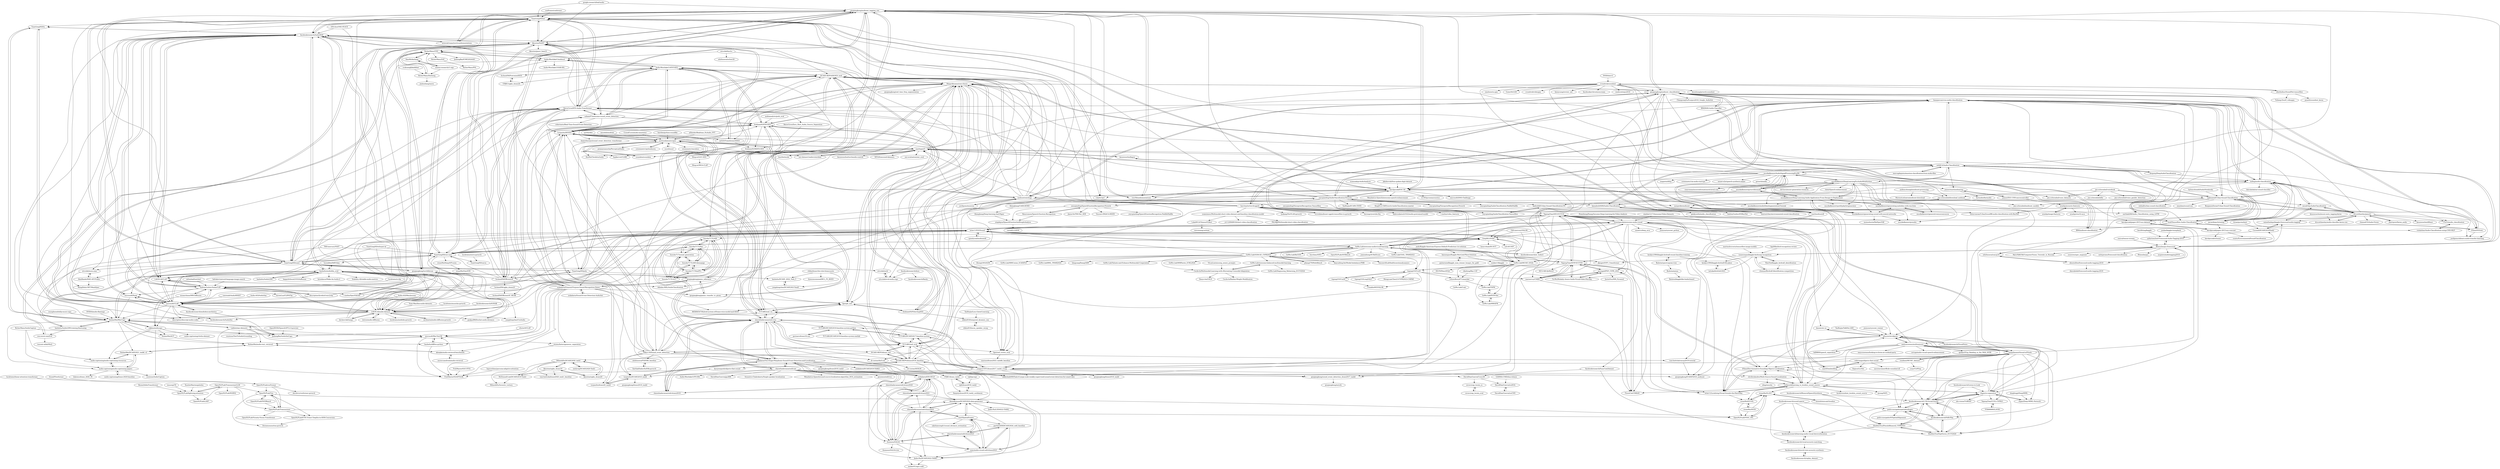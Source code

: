 digraph G {
"qiuqiangkong/audioset_tagging_cnn" -> "YuanGongND/ast"
"qiuqiangkong/audioset_tagging_cnn" -> "qiuqiangkong/torchlibrosa" ["e"=1]
"qiuqiangkong/audioset_tagging_cnn" -> "qiuqiangkong/panns_inference"
"qiuqiangkong/audioset_tagging_cnn" -> "kkoutini/PaSST"
"qiuqiangkong/audioset_tagging_cnn" -> "RetroCirce/HTS-Audio-Transformer"
"qiuqiangkong/audioset_tagging_cnn" -> "LAION-AI/CLAP" ["e"=1]
"qiuqiangkong/audioset_tagging_cnn" -> "qiuqiangkong/audioset_classification"
"qiuqiangkong/audioset_tagging_cnn" -> "karolpiczak/ESC-50"
"qiuqiangkong/audioset_tagging_cnn" -> "iver56/audiomentations" ["e"=1]
"qiuqiangkong/audioset_tagging_cnn" -> "qiuqiangkong/panns_transfer_to_gtzan"
"qiuqiangkong/audioset_tagging_cnn" -> "yinkalario/General-Purpose-Sound-Recognition-Demo"
"qiuqiangkong/audioset_tagging_cnn" -> "s3prl/s3prl" ["e"=1]
"qiuqiangkong/audioset_tagging_cnn" -> "asteroid-team/torch-audiomentations" ["e"=1]
"qiuqiangkong/audioset_tagging_cnn" -> "fschmid56/EfficientAT"
"qiuqiangkong/audioset_tagging_cnn" -> "facebookresearch/AudioMAE"
"NVIDIA/nvvl" -> "cvondrick/soundnet" ["e"=1]
"iver56/audiomentations" -> "YuanGongND/ast" ["e"=1]
"iver56/audiomentations" -> "qiuqiangkong/audioset_tagging_cnn" ["e"=1]
"YapengTian/AVE-ECCV18" -> "YapengTian/AVVP-ECCV20"
"YapengTian/AVE-ECCV18" -> "jasongief/PSP_CVPR_2021"
"YapengTian/AVE-ECCV18" -> "FloretCat/CMRAN"
"YapengTian/AVE-ECCV18" -> "ardasnck/learning_to_localize_sound_source"
"YapengTian/AVE-ECCV18" -> "krantiparida/awesome-audio-visual"
"YapengTian/AVE-ECCV18" -> "DTaoo/Discriminative-Sounding-Objects-Localization"
"YapengTian/AVE-ECCV18" -> "marmot-xy/CMBS"
"YapengTian/AVE-ECCV18" -> "hche11/VGGSound"
"YapengTian/AVE-ECCV18" -> "Yu-Wu/Modaily-Aware-Audio-Visual-Video-Parsing"
"YapengTian/AVE-ECCV18" -> "hche11/Localizing-Visual-Sounds-the-Hard-Way"
"YapengTian/AVE-ECCV18" -> "GenjiB/LAVISH"
"YapengTian/AVE-ECCV18" -> "ttgeng233/UnAV"
"YapengTian/AVE-ECCV18" -> "hangzhaomit/Sound-of-Pixels"
"YapengTian/AVE-ECCV18" -> "GeWu-Lab/awesome-audiovisual-learning"
"YapengTian/AVE-ECCV18" -> "GeWu-Lab/MUSIC-AVQA"
"krantiparida/awesome-audio-visual" -> "GeWu-Lab/awesome-audiovisual-learning"
"krantiparida/awesome-audio-visual" -> "YapengTian/AVE-ECCV18"
"krantiparida/awesome-audio-visual" -> "danmic/av-se" ["e"=1]
"krantiparida/awesome-audio-visual" -> "hche11/VGGSound"
"krantiparida/awesome-audio-visual" -> "YapengTian/AVVP-ECCV20"
"krantiparida/awesome-audio-visual" -> "facebookresearch/av_hubert" ["e"=1]
"krantiparida/awesome-audio-visual" -> "afourast/avobjects"
"krantiparida/awesome-audio-visual" -> "smeetrs/deep_avsr" ["e"=1]
"krantiparida/awesome-audio-visual" -> "rhgao/co-separation"
"krantiparida/awesome-audio-visual" -> "YuanGongND/cav-mae"
"krantiparida/awesome-audio-visual" -> "pedro-morgado/spatialaudiogen"
"krantiparida/awesome-audio-visual" -> "joonson/syncnet_python" ["e"=1]
"krantiparida/awesome-audio-visual" -> "facebookresearch/2.5D-Visual-Sound"
"krantiparida/awesome-audio-visual" -> "GenjiB/LAVISH"
"krantiparida/awesome-audio-visual" -> "facebookresearch/EasyComDataset"
"jim-schwoebel/voicebook" -> "jim-schwoebel/voice_gender_detection"
"jim-schwoebel/voicebook" -> "jim-schwoebel/voice_datasets" ["e"=1]
"jim-schwoebel/voicebook" -> "jim-schwoebel/allie"
"jim-schwoebel/voicebook" -> "jim-schwoebel/download_audioset"
"jim-schwoebel/voicebook" -> "edufonseca/icassp19"
"jim-schwoebel/voicebook" -> "jim-schwoebel/audioset_models"
"Renovamen/Speech-Emotion-Recognition" -> "yeyupiaoling/SpeechEmotionRecognition-Pytorch" ["e"=1]
"Renovamen/Speech-Emotion-Recognition" -> "yingdajun/SpeechEmotionAndPeopleAnalyse" ["e"=1]
"jim-schwoebel/download_audioset" -> "jim-schwoebel/audioset_models"
"jim-schwoebel/download_audioset" -> "unixpickle/audioset"
"IBM/MAX-Audio-Classifier" -> "IBM/audioset-classification"
"IBM/MAX-Audio-Classifier" -> "qiuqiangkong/audioset_classification"
"seth814/Audio-Classification" -> "keunwoochoi/kapre" ["e"=1]
"seth814/Audio-Classification" -> "ksanjeevan/crnn-audio-classification"
"seth814/Audio-Classification" -> "imfing/audio-classification"
"seth814/Audio-Classification" -> "marcogdepinto/emotion-classification-from-audio-files" ["e"=1]
"seth814/Audio-Classification" -> "aqibsaeed/Urban-Sound-Classification"
"seth814/Audio-Classification" -> "musikalkemist/DeepLearningForAudioWithPython"
"seth814/Audio-Classification" -> "qiuqiangkong/audioset_classification"
"seth814/Audio-Classification" -> "jonnor/machinehearing"
"seth814/Audio-Classification" -> "jaron/deep-listening"
"seth814/Audio-Classification" -> "karolpiczak/ESC-50"
"seth814/Audio-Classification" -> "luuil/Tensorflow-Audio-Classification"
"seth814/Audio-Classification" -> "despoisj/DeepAudioClassification" ["e"=1]
"seth814/Audio-Classification" -> "qiuqiangkong/audioset_tagging_cnn"
"seth814/Audio-Classification" -> "marl/openl3"
"seth814/Audio-Classification" -> "musikalkemist/AudioSignalProcessingForML"
"ardasnck/learning_to_localize_sound_source" -> "shvdiwnkozbw/Multi-Source-Sound-Localization"
"ardasnck/learning_to_localize_sound_source" -> "hche11/Localizing-Visual-Sounds-the-Hard-Way"
"ardasnck/learning_to_localize_sound_source" -> "zjsong/SSPL"
"ardasnck/learning_to_localize_sound_source" -> "DTaoo/Discriminative-Sounding-Objects-Localization"
"ardasnck/learning_to_localize_sound_source" -> "YapengTian/AVE-ECCV18"
"ardasnck/learning_to_localize_sound_source" -> "rhgao/co-separation"
"ardasnck/learning_to_localize_sound_source" -> "FloretCat/CMRAN"
"ardasnck/learning_to_localize_sound_source" -> "stoneMo/EZ-VSL"
"ardasnck/learning_to_localize_sound_source" -> "liyidi/soundnet_localize_sound_source"
"ardasnck/learning_to_localize_sound_source" -> "stoneMo/SLAVC"
"jonnor/ESC-CNN-microcontroller" -> "jonnor/machinehearing"
"jonnor/ESC-CNN-microcontroller" -> "araobp/acoustic-features"
"yuanxiaosc/Multimodal-short-video-dataset-and-baseline-classification-model" -> "PALMJJ/Multimodal-short-video-classification"
"yuanxiaosc/Multimodal-short-video-dataset-and-baseline-classification-model" -> "yt1120948918/short-video-classification"
"yuanxiaosc/Multimodal-short-video-dataset-and-baseline-classification-model" -> "Luka0612/ChineseVLBert"
"kadoufall/Urban-Sound-Classification-VS" -> "yeyupiaoling/AudioClassification-Tensorflow"
"kadoufall/Urban-Sound-Classification-VS" -> "nitinvwaran/UrbanSound8K-audio-classification-with-ResNet"
"imfing/audio-classification" -> "micah5/pyAudioClassification"
"imfing/audio-classification" -> "drscotthawley/panotti"
"imfing/audio-classification" -> "qiuqiangkong/audioset_classification"
"imfing/audio-classification" -> "vishalshar/Audio-Classification-using-CNN-MLP"
"imfing/audio-classification" -> "ksanjeevan/crnn-audio-classification"
"imfing/audio-classification" -> "jaron/deep-listening"
"imfing/audio-classification" -> "luuil/Tensorflow-Audio-Classification"
"imfing/audio-classification" -> "aqibsaeed/Urban-Sound-Classification"
"imfing/audio-classification" -> "CVxTz/audio_classification"
"imfing/audio-classification" -> "kadoufall/Urban-Sound-Classification-VS"
"imfing/audio-classification" -> "daisukelab/ml-sound-classifier"
"imfing/audio-classification" -> "karolpiczak/ESC-50"
"lRomul/argus-freesound" -> "qrfaction/2nd-Freesound-Audio-Tagging-2019"
"lRomul/argus-freesound" -> "ebouteillon/freesound-audio-tagging-2019"
"lRomul/argus-freesound" -> "ex4sperans/freesound-classification"
"lRomul/argus-freesound" -> "lRomul/argus" ["e"=1]
"lRomul/argus-freesound" -> "ryanwongsa/kaggle-birdsong-recognition"
"lRomul/argus-freesound" -> "sainathadapa/kaggle-freesound-audio-tagging"
"lRomul/argus-freesound" -> "edufonseca/icassp19"
"lRomul/argus-freesound" -> "mnpinto/audiotagging2019" ["e"=1]
"lRomul/argus-freesound" -> "ksanjeevan/crnn-audio-classification"
"lRomul/argus-freesound" -> "Cocoxili/DCASE2018Task2"
"lRomul/argus-freesound" -> "qiuqiangkong/audioset_tagging_cnn"
"lRomul/argus-freesound" -> "MyLtYkRiTiK/ComputerVision_Tutorials_in_Russian" ["e"=1]
"lRomul/argus-freesound" -> "zcaceres/spec_augment" ["e"=1]
"bastibe/python-soundfile" -> "justinsalamon/scaper" ["e"=1]
"facebookresearch/FAIR-Play" -> "facebookresearch/2.5D-Visual-Sound"
"facebookresearch/FAIR-Play" -> "SheldonTsui/SepStereo_ECCV2020"
"facebookresearch/FAIR-Play" -> "pedro-morgado/spatialaudiogen"
"facebookresearch/FAIR-Play" -> "rhgao/co-separation"
"facebookresearch/FAIR-Play" -> "SheldonTsui/PseudoBinaural_CVPR2021"
"facebookresearch/2.5D-Visual-Sound" -> "facebookresearch/FAIR-Play"
"facebookresearch/2.5D-Visual-Sound" -> "SheldonTsui/SepStereo_ECCV2020"
"facebookresearch/2.5D-Visual-Sound" -> "SheldonTsui/PseudoBinaural_CVPR2021"
"facebookresearch/2.5D-Visual-Sound" -> "pedro-morgado/spatialaudiogen"
"facebookresearch/2.5D-Visual-Sound" -> "rhgao/co-separation"
"facebookresearch/2.5D-Visual-Sound" -> "facebookresearch/learning-audio-visual-dereverberation"
"soerenab/AudioMNIST" -> "microsoft/CLAP" ["e"=1]
"csteinmetz1/pyloudnorm" -> "justinsalamon/scaper" ["e"=1]
"harritaylor/torchvggish" -> "tcvrick/audioset-vggish-tensorflow-to-pytorch"
"harritaylor/torchvggish" -> "DTaoo/VGGish"
"harritaylor/torchvggish" -> "ksanjeevan/crnn-audio-classification"
"harritaylor/torchvggish" -> "qiuqiangkong/audioset_classification"
"harritaylor/torchvggish" -> "hche11/VGGSound"
"harritaylor/torchvggish" -> "qiuqiangkong/audioset_tagging_cnn"
"harritaylor/torchvggish" -> "YapengTian/AVE-ECCV18"
"harritaylor/torchvggish" -> "marl/openl3"
"harritaylor/torchvggish" -> "YuanGongND/ast"
"harritaylor/torchvggish" -> "luuil/Tensorflow-Audio-Classification"
"harritaylor/torchvggish" -> "linrongc/youtube-8m" ["e"=1]
"harritaylor/torchvggish" -> "balavenkatesh3322/audio-pretrained-model" ["e"=1]
"harritaylor/torchvggish" -> "v-iashin/video_features" ["e"=1]
"harritaylor/torchvggish" -> "yuanxiaosc/Multimodal-short-video-dataset-and-baseline-classification-model"
"harritaylor/torchvggish" -> "lyakaap/NetVLAD-pytorch" ["e"=1]
"jordipons/musicnn" -> "audioset/ontology" ["e"=1]
"osai-ai/tensor-stream" -> "lRomul/argus-freesound" ["e"=1]
"mir-dataset-loaders/mirdata" -> "marl/openl3" ["e"=1]
"rohitrango/objects-that-sound" -> "Kajiyu/LLLNet"
"rohitrango/objects-that-sound" -> "kyuyeonpooh/objects-that-sound"
"rohitrango/objects-that-sound" -> "marl/l3embedding"
"rohitrango/objects-that-sound" -> "auroracramer/flickr-soundnet-dl"
"marcogdepinto/emotion-classification-from-audio-files" -> "seth814/Audio-Classification" ["e"=1]
"sharathadavanne/seld-net" -> "sharathadavanne/sed-crnn"
"sharathadavanne/seld-net" -> "yinkalario/Two-Stage-Polyphonic-Sound-Event-Detection-and-Localization"
"sharathadavanne/seld-net" -> "yinkalario/EIN-SELD"
"sharathadavanne/seld-net" -> "Audio-WestlakeU/FN-SSL" ["e"=1]
"sharathadavanne/seld-net" -> "sharathadavanne/seld-dcase2019"
"sharathadavanne/seld-net" -> "sharathadavanne/seld-dcase2022"
"sharathadavanne/seld-net" -> "sharathadavanne/seld-dcase2020"
"sharathadavanne/seld-net" -> "thomeou/SALSA"
"sharathadavanne/seld-net" -> "MaigoAkisame/cmu-thesis"
"sharathadavanne/seld-net" -> "DavidDiazGuerra/gpuRIR" ["e"=1]
"sharathadavanne/seld-net" -> "shvdiwnkozbw/Multi-Source-Sound-Localization"
"sharathadavanne/seld-net" -> "Soumitro-Chakrabarty/Single-speaker-localization" ["e"=1]
"sharathadavanne/seld-net" -> "DavidDiazGuerra/Cross3D"
"sharathadavanne/seld-net" -> "WenzheLiu-Speech/sound-source-localization-algorithm_DOA_estimation" ["e"=1]
"sharathadavanne/seld-net" -> "giusenso/seld-tcn"
"cdjkim/audiocaps" -> "XinhaoMei/WavCaps"
"cdjkim/audiocaps" -> "JishengBai/AudioSetCaps"
"cdjkim/audiocaps" -> "XinhaoMei/ACT"
"cdjkim/audiocaps" -> "wsntxxn/AudioCaption"
"cdjkim/audiocaps" -> "audio-captioning/clotho-dataset"
"cdjkim/audiocaps" -> "audio-captioning/audio-captioning-resources"
"jonnor/machinehearing" -> "jonnor/ESC-CNN-microcontroller"
"jonnor/machinehearing" -> "fastaudio/fastaudio" ["e"=1]
"andrewowens/multisensory" -> "avivga/audio-visual-speech-enhancement" ["e"=1]
"andrewowens/multisensory" -> "afourast/avobjects"
"andrewowens/multisensory" -> "hangzhaomit/Sound-of-Pixels"
"andrewowens/multisensory" -> "rohitrango/objects-that-sound"
"andrewowens/multisensory" -> "bill9800/speech_separation" ["e"=1]
"andrewowens/multisensory" -> "hche11/Localizing-Visual-Sounds-the-Hard-Way"
"andrewowens/multisensory" -> "facebookresearch/FAIR-Play"
"andrewowens/multisensory" -> "ardasnck/learning_to_localize_sound_source"
"andrewowens/multisensory" -> "ajinkyaT/Lip_Reading_in_the_Wild_AVSR" ["e"=1]
"andrewowens/multisensory" -> "mayurnewase/looking-to-listen-at-cocktail-party" ["e"=1]
"andrewowens/multisensory" -> "YapengTian/AVE-ECCV18"
"andrewowens/multisensory" -> "rhgao/co-separation"
"marl/l3embedding" -> "marl/openl3"
"marl/l3embedding" -> "rohitrango/objects-that-sound"
"micah5/pyAudioClassification" -> "drscotthawley/panotti"
"micah5/pyAudioClassification" -> "imfing/audio-classification"
"micah5/pyAudioClassification" -> "sainathadapa/kaggle-freesound-audio-tagging"
"bill9800/speech_separation" -> "afourast/avobjects" ["e"=1]
"jhartquist/fastai_audio" -> "drscotthawley/panotti" ["e"=1]
"marl/openl3" -> "marl/l3embedding"
"marl/openl3" -> "mir-dataset-loaders/mirdata" ["e"=1]
"marl/openl3" -> "KinWaiCheuk/nnAudio" ["e"=1]
"marl/openl3" -> "justinsalamon/scaper"
"marl/openl3" -> "MaigoAkisame/cmu-thesis"
"marl/openl3" -> "keunwoochoi/kapre" ["e"=1]
"marl/openl3" -> "jordipons/sklearn-audio-transfer-learning" ["e"=1]
"marl/openl3" -> "MTG/freesound-datasets" ["e"=1]
"marl/openl3" -> "qiuqiangkong/audioset_classification"
"marl/openl3" -> "bmcfee/muda" ["e"=1]
"marl/openl3" -> "microsoft/CLAP"
"marl/openl3" -> "Spijkervet/CLMR" ["e"=1]
"marl/openl3" -> "mir-evaluation/mir_eval" ["e"=1]
"marl/openl3" -> "keunwoochoi/torchaudio-contrib" ["e"=1]
"marl/openl3" -> "soundata/soundata" ["e"=1]
"MaigoAkisame/cmu-thesis" -> "TUT-ARG/sed_eval"
"MaigoAkisame/cmu-thesis" -> "sharathadavanne/sed-crnn"
"MaigoAkisame/cmu-thesis" -> "yinkalario/Two-Stage-Polyphonic-Sound-Event-Detection-and-Localization"
"MaigoAkisame/cmu-thesis" -> "DCASE-REPO/DESED_task"
"MaigoAkisame/cmu-thesis" -> "DCASE-REPO/dcase2018_baseline"
"MaigoAkisame/cmu-thesis" -> "Kikyo-16/Sound_event_detection"
"MaigoAkisame/cmu-thesis" -> "sharathadavanne/seld-dcase2019"
"MaigoAkisame/cmu-thesis" -> "qiuqiangkong/sed_time_freq_segmentation"
"MaigoAkisame/cmu-thesis" -> "ankitshah009/Task-4-Large-scale-weakly-supervised-sound-event-detection-for-smart-cars"
"MaigoAkisame/cmu-thesis" -> "dr-costas/dnd-sed"
"MaigoAkisame/cmu-thesis" -> "qiuqiangkong/sound_event_detection_dcase2017_task4"
"MaigoAkisame/cmu-thesis" -> "turpaultn/DESED"
"MaigoAkisame/cmu-thesis" -> "qiuqiangkong/audioset_classification"
"MaigoAkisame/cmu-thesis" -> "TUT-ARG/DCASE2017-baseline-system"
"MaigoAkisame/cmu-thesis" -> "marl/audiosetdl"
"speedyseal/audiosetdl" -> "hche11/VGGSound"
"qiuqiangkong/torchlibrosa" -> "qiuqiangkong/audioset_tagging_cnn" ["e"=1]
"qiuqiangkong/torchlibrosa" -> "kkoutini/PaSST" ["e"=1]
"qiuqiangkong/torchlibrosa" -> "qiuqiangkong/panns_inference" ["e"=1]
"qiuqiangkong/torchlibrosa" -> "YuanGongND/ssast" ["e"=1]
"qiuqiangkong/torchlibrosa" -> "LAION-AI/audio-dataset" ["e"=1]
"qiuqiangkong/torchlibrosa" -> "microsoft/CLAP" ["e"=1]
"hangzhaomit/Sound-of-Pixels" -> "roudimit/MUSIC_dataset"
"hangzhaomit/Sound-of-Pixels" -> "rhgao/co-separation"
"hangzhaomit/Sound-of-Pixels" -> "andrewowens/multisensory"
"hangzhaomit/Sound-of-Pixels" -> "afourast/avobjects"
"hangzhaomit/Sound-of-Pixels" -> "YapengTian/AVE-ECCV18"
"hangzhaomit/Sound-of-Pixels" -> "rohitrango/objects-that-sound"
"hangzhaomit/Sound-of-Pixels" -> "facebookresearch/2.5D-Visual-Sound"
"hangzhaomit/Sound-of-Pixels" -> "ardasnck/learning_to_localize_sound_source"
"hangzhaomit/Sound-of-Pixels" -> "rhgao/Deep-MIML-Network"
"hangzhaomit/Sound-of-Pixels" -> "DTaoo/Discriminative-Sounding-Objects-Localization"
"hangzhaomit/Sound-of-Pixels" -> "SheldonTsui/SepStereo_ECCV2020"
"hangzhaomit/Sound-of-Pixels" -> "pedro-morgado/spatialaudiogen"
"hangzhaomit/Sound-of-Pixels" -> "krantiparida/awesome-audio-visual"
"hangzhaomit/Sound-of-Pixels" -> "YapengTian/CCOL-CVPR21"
"hangzhaomit/Sound-of-Pixels" -> "hche11/Localizing-Visual-Sounds-the-Hard-Way"
"sharathadavanne/sed-crnn" -> "yinkalario/Two-Stage-Polyphonic-Sound-Event-Detection-and-Localization"
"sharathadavanne/sed-crnn" -> "MaigoAkisame/cmu-thesis"
"sharathadavanne/sed-crnn" -> "yongxuUSTC/dcase2017_task4_cvssp"
"sharathadavanne/sed-crnn" -> "TUT-ARG/sed_eval"
"sharathadavanne/sed-crnn" -> "sharathadavanne/seld-net"
"sharathadavanne/sed-crnn" -> "Kikyo-16/Sound_event_detection"
"sharathadavanne/sed-crnn" -> "sharathadavanne/seld-dcase2019"
"sharathadavanne/sed-crnn" -> "TUT-ARG/sed_vis"
"sharathadavanne/sed-crnn" -> "TUT-ARG/DCASE2017-baseline-system"
"sharathadavanne/sed-crnn" -> "justinsalamon/scaper"
"sharathadavanne/sed-crnn" -> "ankitshah009/Task-4-Large-scale-weakly-supervised-sound-event-detection-for-smart-cars"
"sharathadavanne/sed-crnn" -> "turpaultn/DESED"
"sharathadavanne/sed-crnn" -> "DCASE-REPO/dcase2018_baseline"
"sharathadavanne/sed-crnn" -> "DCASE-REPO/dcase_util"
"sharathadavanne/sed-crnn" -> "TUT-ARG/DCASE2016-baseline-system-python"
"turpaultn/DCASE2019_task4" -> "turpaultn/dcase20_task4"
"turpaultn/DCASE2019_task4" -> "qiuqiangkong/dcase2019_task4"
"turpaultn/DCASE2019_task4" -> "DCASE-REPO/dcase2018_baseline"
"lihanghang/CASR-DEMO" -> "lihanghang/Deep-learning-And-Paper"
"ksanjeevan/crnn-audio-classification" -> "seth814/Audio-Classification"
"ksanjeevan/crnn-audio-classification" -> "qiuqiangkong/audioset_classification"
"ksanjeevan/crnn-audio-classification" -> "kamalesh0406/Audio-Classification"
"ksanjeevan/crnn-audio-classification" -> "imfing/audio-classification"
"ksanjeevan/crnn-audio-classification" -> "aqibsaeed/Urban-Sound-Classification"
"ksanjeevan/crnn-audio-classification" -> "sarthak268/Audio_Classification_using_LSTM"
"ksanjeevan/crnn-audio-classification" -> "harritaylor/torchvggish"
"ksanjeevan/crnn-audio-classification" -> "nitinvwaran/UrbanSound8K-audio-classification-with-ResNet"
"ksanjeevan/crnn-audio-classification" -> "lRomul/argus-freesound"
"ksanjeevan/crnn-audio-classification" -> "yeyupiaoling/AudioClassification-Pytorch"
"ksanjeevan/crnn-audio-classification" -> "luuil/Tensorflow-Audio-Classification"
"ksanjeevan/crnn-audio-classification" -> "RetroCirce/HTS-Audio-Transformer"
"ksanjeevan/crnn-audio-classification" -> "karolpiczak/ESC-50"
"ksanjeevan/crnn-audio-classification" -> "jaron/deep-listening"
"ksanjeevan/crnn-audio-classification" -> "DCASE-REPO/dcase2018_baseline"
"DCASE-REPO/dcase_util" -> "DCASE-REPO/dcase2018_baseline"
"DCASE-REPO/dcase_util" -> "toni-heittola/icassp2019-tutorial"
"DCASE-REPO/dcase_util" -> "TUT-ARG/sed_eval"
"DCASE-REPO/dcase_util" -> "MihawkHu/DCASE2020_task1"
"DCASE-REPO/dcase_util" -> "TUT-ARG/sed_vis"
"DCASE-REPO/dcase2018_baseline" -> "DCASE-REPO/dcase_util"
"DCASE-REPO/dcase2018_baseline" -> "turpaultn/DCASE2019_task4"
"DCASE-REPO/dcase2018_baseline" -> "yongxuUSTC/dcase2017_task4_cvssp"
"DCASE-REPO/dcase2018_baseline" -> "TUT-ARG/DCASE2017-baseline-system"
"DCASE-REPO/dcase2018_baseline" -> "MaigoAkisame/cmu-thesis"
"DCASE-REPO/dcase2018_baseline" -> "CPJKU/dcase_task2"
"DCASE-REPO/dcase2018_baseline" -> "TUT-ARG/sed_eval"
"pedro-morgado/spatialaudiogen" -> "facebookresearch/2.5D-Visual-Sound"
"pedro-morgado/spatialaudiogen" -> "SheldonTsui/SepStereo_ECCV2020"
"pedro-morgado/spatialaudiogen" -> "facebookresearch/FAIR-Play"
"pedro-morgado/spatialaudiogen" -> "SheldonTsui/PseudoBinaural_CVPR2021"
"pedro-morgado/spatialaudiogen" -> "pedro-morgado/AVSpatialAlignment"
"h2oai/pystacknet" -> "Cocoxili/DCASE2018Task2" ["e"=1]
"luuil/Tensorflow-Audio-Classification" -> "IBM/audioset-classification"
"luuil/Tensorflow-Audio-Classification" -> "DTaoo/VGGish"
"luuil/Tensorflow-Audio-Classification" -> "qiuqiangkong/audioset_classification"
"edufonseca/icassp19" -> "ebouteillon/freesound-audio-tagging-2019"
"tcvrick/audioset-vggish-tensorflow-to-pytorch" -> "harritaylor/torchvggish"
"DTaoo/VGGish" -> "luuil/Tensorflow-Audio-Classification"
"DTaoo/VGGish" -> "jordipons/sklearn-audio-transfer-learning" ["e"=1]
"DTaoo/VGGish" -> "qiuqiangkong/audioset_classification"
"DTaoo/VGGish" -> "harritaylor/torchvggish"
"aoifemcdonagh/audioset-processing" -> "MorenoLaQuatra/audioset-download"
"aoifemcdonagh/audioset-processing" -> "jim-schwoebel/download_audioset"
"IBM/audioset-classification" -> "qiuqiangkong/audioset_classification"
"IBM/audioset-classification" -> "IBM/MAX-Audio-Classifier"
"yinkalario/Two-Stage-Polyphonic-Sound-Event-Detection-and-Localization" -> "yinkalario/EIN-SELD"
"yinkalario/Two-Stage-Polyphonic-Sound-Event-Detection-and-Localization" -> "qiuqiangkong/dcase2019_task3"
"yinkalario/Two-Stage-Polyphonic-Sound-Event-Detection-and-Localization" -> "danielkrause/DCASE2022-data-generator"
"yinkalario/Two-Stage-Polyphonic-Sound-Event-Detection-and-Localization" -> "sharathadavanne/seld-dcase2019"
"yinkalario/Two-Stage-Polyphonic-Sound-Event-Detection-and-Localization" -> "sharathadavanne/sed-crnn"
"yinkalario/Two-Stage-Polyphonic-Sound-Event-Detection-and-Localization" -> "thomeou/SALSA"
"yinkalario/Two-Stage-Polyphonic-Sound-Event-Detection-and-Localization" -> "MaigoAkisame/cmu-thesis"
"yinkalario/Two-Stage-Polyphonic-Sound-Event-Detection-and-Localization" -> "sharathadavanne/seld-net"
"yinkalario/Two-Stage-Polyphonic-Sound-Event-Detection-and-Localization" -> "yinkalario/DCASE2019-TASK3"
"yinkalario/Two-Stage-Polyphonic-Sound-Event-Detection-and-Localization" -> "Jinbo-Hu/DCASE2022-TASK3"
"kkoutini/cpjku_dcase19" -> "kkoutini/cpjku_dcase20"
"kkoutini/cpjku_dcase19" -> "McDonnell-Lab/DCASE2019-Task1"
"kkoutini/cpjku_dcase19" -> "toni-heittola/dcase2020_task1_baseline"
"kkoutini/cpjku_dcase19" -> "MihawkHu/DCASE2020_task1"
"pudae/kaggle-humpback" -> "qrfaction/2nd-Freesound-Audio-Tagging-2019" ["e"=1]
"vishalshar/Audio-Classification-using-CNN-MLP" -> "CVxTz/audio_classification"
"Cocoxili/DCASE2018Task2" -> "sainathadapa/kaggle-freesound-audio-tagging"
"Cocoxili/DCASE2018Task2" -> "qrfaction/2nd-Freesound-Audio-Tagging-2019"
"CVxTz/audio_classification" -> "vishalshar/Audio-Classification-using-CNN-MLP"
"qiuqiangkong/audioset_classification" -> "IBM/audioset-classification"
"qiuqiangkong/audioset_classification" -> "marl/audiosetdl"
"qiuqiangkong/audioset_classification" -> "yongxuUSTC/dcase2017_task4_cvssp"
"qiuqiangkong/audioset_classification" -> "qiuqiangkong/ICASSP2018_audioset"
"qiuqiangkong/audioset_classification" -> "imfing/audio-classification"
"qiuqiangkong/audioset_classification" -> "ksanjeevan/crnn-audio-classification"
"qiuqiangkong/audioset_classification" -> "MaigoAkisame/cmu-thesis"
"qiuqiangkong/audioset_classification" -> "qiuqiangkong/audioset_tagging_cnn"
"qiuqiangkong/audioset_classification" -> "qiuqiangkong/sound_event_detection_dcase2017_task4"
"qiuqiangkong/audioset_classification" -> "ChangsongYu/Eusipco2018_Google_AudioSet"
"qiuqiangkong/audioset_classification" -> "IBM/MAX-Audio-Classifier"
"qiuqiangkong/audioset_classification" -> "luuil/Tensorflow-Audio-Classification"
"qiuqiangkong/audioset_classification" -> "audioset/ontology"
"qiuqiangkong/audioset_classification" -> "DTaoo/VGGish"
"qiuqiangkong/audioset_classification" -> "jim-schwoebel/download_audioset"
"qrfaction/2nd-Freesound-Audio-Tagging-2019" -> "lRomul/argus-freesound"
"toni-heittola/icassp2019-tutorial" -> "qiuqiangkong/ICASSP2018_audioset"
"RicherMans/AudioCaption" -> "audio-captioning/audio-captioning-resources"
"RicherMans/AudioCaption" -> "audio-captioning/audio-captioning-papers"
"RicherMans/AudioCaption" -> "microsoft/WavText5K"
"ebouteillon/freesound-audio-tagging-2019" -> "daisukelab/freesound-audio-tagging-2019"
"ebouteillon/freesound-audio-tagging-2019" -> "lRomul/argus-freesound"
"ebouteillon/freesound-audio-tagging-2019" -> "edufonseca/icassp19"
"Kikyo-16/Sound_event_detection" -> "sharathadavanne/sed-crnn"
"Kikyo-16/Sound_event_detection" -> "fgnt/pb_sed"
"Kikyo-16/Sound_event_detection" -> "turpaultn/dcase20_task4"
"Kikyo-16/Sound_event_detection" -> "qiuqiangkong/sound_event_detection_dcase2017_task4"
"Kikyo-16/Sound_event_detection" -> "turpaultn/DCASE2019_task4"
"Kikyo-16/Sound_event_detection" -> "MaigoAkisame/cmu-thesis"
"Kikyo-16/Sound_event_detection" -> "turpaultn/DESED"
"Kikyo-16/Sound_event_detection" -> "DCASE-REPO/DESED_task"
"Kikyo-16/Sound_event_detection" -> "TUT-ARG/sed_eval"
"Kikyo-16/Sound_event_detection" -> "TUT-ARG/sed_vis"
"Kikyo-16/Sound_event_detection" -> "yinkalario/Two-Stage-Polyphonic-Sound-Event-Detection-and-Localization"
"Kikyo-16/Sound_event_detection" -> "edufonseca/FSD50K_baseline"
"Kikyo-16/Sound_event_detection" -> "dr-costas/dnd-sed"
"sainathadapa/kaggle-freesound-audio-tagging" -> "Cocoxili/DCASE2018Task2"
"sainathadapa/kaggle-freesound-audio-tagging" -> "micah5/pyAudioClassification"
"marl/audiosetdl" -> "unixpickle/audioset"
"marl/audiosetdl" -> "qiuqiangkong/audioset_classification"
"marl/audiosetdl" -> "MaigoAkisame/cmu-thesis"
"marl/audiosetdl" -> "toni-heittola/icassp2019-tutorial"
"marl/audiosetdl" -> "qiuqiangkong/ICASSP2018_audioset"
"araobp/acoustic-features" -> "araobp/image-features"
"araobp/acoustic-features" -> "araobp/stm32-mcu"
"kingfengji/DeepMIML" -> "rhgao/Deep-MIML-Network" ["e"=1]
"roudimit/MUSIC_dataset" -> "hangzhaomit/Sound-of-Pixels"
"roudimit/MUSIC_dataset" -> "DTaoo/Discriminative-Sounding-Objects-Localization"
"roudimit/MUSIC_dataset" -> "sony/CLIPSep" ["e"=1]
"CPJKU/dcase_task2" -> "tqbl/dcase2018_task2"
"CPJKU/dcase_task2" -> "finejuly/dcase2018_task2_cochlearai"
"sharathadavanne/seld-dcase2019" -> "yinkalario/Two-Stage-Polyphonic-Sound-Event-Detection-and-Localization"
"sharathadavanne/seld-dcase2019" -> "sharathadavanne/seld-dcase2020"
"sharathadavanne/seld-dcase2019" -> "sharathadavanne/sed-crnn"
"yongxuUSTC/dcase2017_task4_cvssp" -> "DCASE-REPO/dcase2018_baseline"
"yongxuUSTC/dcase2017_task4_cvssp" -> "ankitshah009/Task-4-Large-scale-weakly-supervised-sound-event-detection-for-smart-cars"
"yongxuUSTC/dcase2017_task4_cvssp" -> "sharathadavanne/sed-crnn"
"yongxuUSTC/dcase2017_task4_cvssp" -> "CPJKU/dcase_task2"
"yongxuUSTC/dcase2017_task4_cvssp" -> "qiuqiangkong/audioset_classification"
"yongxuUSTC/dcase2017_task4_cvssp" -> "TUT-ARG/DCASE2017-baseline-system"
"yongxuUSTC/dcase2017_task4_cvssp" -> "qiuqiangkong/ICASSP2018_audioset"
"yongxuUSTC/dcase2017_task4_cvssp" -> "TUT-ARG/DCASE2016-baseline-system-python"
"yongxuUSTC/dcase2017_task4_cvssp" -> "TUT-ARG/sed_eval"
"yongxuUSTC/dcase2017_task4_cvssp" -> "qiuqiangkong/dcase2018_task4"
"yongxuUSTC/dcase2017_task4_cvssp" -> "qiuqiangkong/sound_event_detection_dcase2017_task4"
"yongxuUSTC/dcase2017_task4_cvssp" -> "turpaultn/DCASE2019_task4"
"yongxuUSTC/dcase2017_task4_cvssp" -> "MaigoAkisame/cmu-thesis"
"araobp/image-features" -> "araobp/acoustic-features"
"McDonnell-Lab/DCASE2019-Task1" -> "MihawkHu/Acoustic_Lottery"
"rhgao/Deep-MIML-Network" -> "rhgao/co-separation"
"tqbl/gccaps" -> "tqbl/dcase2018_task2"
"tqbl/dcase2018_task2" -> "CPJKU/dcase_task2"
"tqbl/dcase2018_task2" -> "finejuly/dcase2018_task2_cochlearai"
"finejuly/dcase2018_task2_cochlearai" -> "tqbl/dcase2018_task2"
"koukyo1994/kaggle-birdcall-resnet-baseline-training" -> "fkubota/spectrogram-tree"
"koukyo1994/kaggle-birdcall-resnet-baseline-training" -> "koukyo1994/kaggle-birdcall-6th-place"
"yeyupiaoling/VoiceprintRecognition-Tensorflow" -> "yeyupiaoling/AudioClassification-Tensorflow" ["e"=1]
"turpaultn/DESED" -> "DCASE-REPO/DESED_task"
"turpaultn/DESED" -> "frednam93/FDY-SED"
"turpaultn/DESED" -> "turpaultn/dcase20_task4"
"turpaultn/DESED" -> "Audio-WestlakeU/ATST-SED"
"turpaultn/DESED" -> "TUT-ARG/sed_vis"
"turpaultn/DESED" -> "cai525/Transformer4SED"
"turpaultn/DESED" -> "justinsalamon/scaper"
"turpaultn/DESED" -> "fgnt/sed_scores_eval"
"turpaultn/DESED" -> "turpaultn/DCASE2019_task4"
"tyiannak/pyAudioAnalysis" -> "karolpiczak/ESC-50" ["e"=1]
"ryanwongsa/kaggle-birdsong-recognition" -> "vlomme/Birdcall-Identification-competition"
"ryanwongsa/kaggle-birdsong-recognition" -> "TheoViel/kaggle_birdcall_identification"
"ryanwongsa/kaggle-birdsong-recognition" -> "koukyo1994/kaggle-birdcall-6th-place"
"ryanwongsa/kaggle-birdsong-recognition" -> "tattaka/birdclef-2021"
"ryanwongsa/kaggle-birdsong-recognition" -> "jfpuget/STFT_Transformer"
"ryanwongsa/kaggle-birdsong-recognition" -> "lRomul/argus-freesound"
"musikalkemist/AudioSignalProcessingForML" -> "musikalkemist/DeepLearningForAudioWithPython"
"musikalkemist/AudioSignalProcessingForML" -> "musikalkemist/pytorchforaudio"
"musikalkemist/AudioSignalProcessingForML" -> "musikalkemist/Deep-Learning-Audio-Application-From-Design-to-Deployment"
"musikalkemist/AudioSignalProcessingForML" -> "musikalkemist/generating-sound-with-neural-networks"
"musikalkemist/AudioSignalProcessingForML" -> "iver56/audiomentations" ["e"=1]
"musikalkemist/AudioSignalProcessingForML" -> "seth814/Audio-Classification"
"musikalkemist/AudioSignalProcessingForML" -> "iranroman/musicinformationretrieval.com" ["e"=1]
"musikalkemist/AudioSignalProcessingForML" -> "csteinmetz1/ai-audio-startups" ["e"=1]
"musikalkemist/AudioSignalProcessingForML" -> "wenet-e2e/speech-synthesis-paper" ["e"=1]
"musikalkemist/AudioSignalProcessingForML" -> "YuanGongND/ast"
"musikalkemist/AudioSignalProcessingForML" -> "pytorch/audio" ["e"=1]
"musikalkemist/AudioSignalProcessingForML" -> "jim-schwoebel/voice_datasets" ["e"=1]
"musikalkemist/AudioSignalProcessingForML" -> "musikalkemist/audioDataAugmentationTutorial"
"musikalkemist/AudioSignalProcessingForML" -> "magenta/ddsp" ["e"=1]
"musikalkemist/AudioSignalProcessingForML" -> "qiuqiangkong/audioset_tagging_cnn"
"lucidrains/linear-attention-transformer" -> "OpenNLPLab/cosFormer" ["e"=1]
"hche11/VGGSound" -> "hche11/Localizing-Visual-Sounds-the-Hard-Way"
"hche11/VGGSound" -> "speedyseal/audiosetdl"
"hche11/VGGSound" -> "YapengTian/AVVP-ECCV20"
"hche11/VGGSound" -> "YapengTian/AVE-ECCV18"
"hche11/VGGSound" -> "ardasnck/learning_to_localize_sound_source"
"hche11/VGGSound" -> "GenjiB/LAVISH"
"hche11/VGGSound" -> "krantiparida/awesome-audio-visual"
"hche11/VGGSound" -> "YuanGongND/cav-mae"
"hche11/VGGSound" -> "microsoft/CLAP"
"hche11/VGGSound" -> "XinhaoMei/WavCaps"
"hche11/VGGSound" -> "liuxubo717/LASS"
"hche11/VGGSound" -> "JishengBai/AudioSetCaps"
"hche11/VGGSound" -> "LAION-AI/audio-dataset"
"hche11/VGGSound" -> "GeWu-Lab/awesome-audiovisual-learning"
"hche11/VGGSound" -> "microsoft/WavText5K"
"musikalkemist/generating-melodies-with-rnn-lstm" -> "musikalkemist/generativemusicaicourse"
"musikalkemist/generating-melodies-with-rnn-lstm" -> "musikalkemist/generating-sound-with-neural-networks"
"musikalkemist/generating-melodies-with-rnn-lstm" -> "musikalkemist/Deep-Learning-Audio-Application-From-Design-to-Deployment"
"fgnt/pb_sed" -> "frednam93/FilterAugSED"
"fgnt/pb_sed" -> "DCASE-REPO/DESED_task"
"fgnt/pb_sed" -> "frednam93/FDY-SED"
"fgnt/pb_sed" -> "965694547/Hybrid-system-of-frame-wise-model-and-SEDT"
"fgnt/pb_sed" -> "fgnt/sed_scores_eval"
"fgnt/pb_sed" -> "TUT-ARG/sed_vis"
"musikalkemist/DeepLearningForAudioWithPython" -> "musikalkemist/AudioSignalProcessingForML"
"musikalkemist/DeepLearningForAudioWithPython" -> "musikalkemist/Deep-Learning-Audio-Application-From-Design-to-Deployment"
"musikalkemist/DeepLearningForAudioWithPython" -> "musikalkemist/pytorchforaudio"
"musikalkemist/DeepLearningForAudioWithPython" -> "musikalkemist/generating-sound-with-neural-networks"
"musikalkemist/DeepLearningForAudioWithPython" -> "seth814/Audio-Classification"
"musikalkemist/DeepLearningForAudioWithPython" -> "musikalkemist/generating-melodies-with-rnn-lstm"
"musikalkemist/DeepLearningForAudioWithPython" -> "vbelz/Speech-enhancement" ["e"=1]
"musikalkemist/DeepLearningForAudioWithPython" -> "musikalkemist/spotifyplaylistgenerator"
"musikalkemist/DeepLearningForAudioWithPython" -> "iranroman/musicinformationretrieval.com" ["e"=1]
"musikalkemist/DeepLearningForAudioWithPython" -> "musikalkemist/audioDataAugmentationTutorial"
"musikalkemist/DeepLearningForAudioWithPython" -> "musikalkemist/generativemusicaicourse"
"musikalkemist/DeepLearningForAudioWithPython" -> "musikalkemist/praudio"
"musikalkemist/DeepLearningForAudioWithPython" -> "AI-Guru/music-generation-research" ["e"=1]
"musikalkemist/DeepLearningForAudioWithPython" -> "jonnor/machinehearing"
"musikalkemist/DeepLearningForAudioWithPython" -> "iver56/audiomentations" ["e"=1]
"aiXander/Realtime_PyAudio_FFT" -> "justinsalamon/scaper" ["e"=1]
"asteroid-team/torch-audiomentations" -> "facebookresearch/AudioMAE" ["e"=1]
"asteroid-team/torch-audiomentations" -> "YuanGongND/ast" ["e"=1]
"facebookresearch/sound-spaces" -> "pedro-morgado/spatialaudiogen" ["e"=1]
"facebookresearch/sound-spaces" -> "facebookresearch/visual-acoustic-matching" ["e"=1]
"facebookresearch/sound-spaces" -> "facebookresearch/learning-audio-visual-dereverberation" ["e"=1]
"facebookresearch/sound-spaces" -> "SheldonTsui/SepStereo_ECCV2020" ["e"=1]
"spotify/klio" -> "justinsalamon/scaper" ["e"=1]
"rhgao/co-separation" -> "YapengTian/CCOL-CVPR21"
"rhgao/co-separation" -> "rhgao/Deep-MIML-Network"
"rhgao/co-separation" -> "facebookresearch/2.5D-Visual-Sound"
"rhgao/co-separation" -> "ubc-vision/TriBERT"
"rhgao/co-separation" -> "facebookresearch/FAIR-Play"
"rhgao/co-separation" -> "SheldonTsui/SepStereo_ECCV2020"
"rhgao/co-separation" -> "ardasnck/learning_to_localize_sound_source"
"rhgao/co-separation" -> "DTaoo/Discriminative-Sounding-Objects-Localization"
"rhgao/co-separation" -> "shvdiwnkozbw/Multi-Source-Sound-Localization"
"facebookresearch/Listen-to-Look" -> "rhgao/co-separation" ["e"=1]
"facebookresearch/Listen-to-Look" -> "facebookresearch/2.5D-Visual-Sound" ["e"=1]
"kamalesh0406/Audio-Classification" -> "mariostrbac/environmental-sound-classification"
"kamalesh0406/Audio-Classification" -> "geekysethi/audio_classification"
"kamalesh0406/Audio-Classification" -> "AndreyGuzhov/ESResNet"
"kamalesh0406/Audio-Classification" -> "ksanjeevan/crnn-audio-classification"
"kamalesh0406/Audio-Classification" -> "sarthak268/Audio_Classification_using_LSTM"
"afourast/avobjects" -> "danmic/av-se" ["e"=1]
"afourast/avobjects" -> "DTaoo/Discriminative-Sounding-Objects-Localization"
"afourast/avobjects" -> "ardasnck/learning_to_localize_sound_source"
"afourast/avobjects" -> "hche11/Localizing-Visual-Sounds-the-Hard-Way"
"afourast/avobjects" -> "rhgao/co-separation"
"afourast/avobjects" -> "facebookresearch/2.5D-Visual-Sound"
"afourast/avobjects" -> "facebookresearch/VisualVoice" ["e"=1]
"afourast/avobjects" -> "andrewowens/multisensory"
"joonson/syncnet_trainer" -> "afourast/avobjects" ["e"=1]
"danmic/av-se" -> "afourast/avobjects" ["e"=1]
"YapengTian/AVVP-ECCV20" -> "Yu-Wu/Modaily-Aware-Audio-Visual-Video-Parsing"
"YapengTian/AVVP-ECCV20" -> "marmot-xy/CMBS"
"YapengTian/AVVP-ECCV20" -> "MCG-NJU/JoMoLD" ["e"=1]
"YapengTian/AVVP-ECCV20" -> "jasongief/PSP_CVPR_2021"
"YapengTian/AVVP-ECCV20" -> "YapengTian/AVE-ECCV18"
"YapengTian/AVVP-ECCV20" -> "DTaoo/Discriminative-Sounding-Objects-Localization"
"YapengTian/AVVP-ECCV20" -> "FloretCat/CMRAN"
"YapengTian/AVVP-ECCV20" -> "hche11/Localizing-Visual-Sounds-the-Hard-Way"
"YapengTian/AVVP-ECCV20" -> "ttgeng233/UnAV"
"musikalkemist/Deep-Learning-Audio-Application-From-Design-to-Deployment" -> "musikalkemist/DeepLearningForAudioWithPython"
"musikalkemist/Deep-Learning-Audio-Application-From-Design-to-Deployment" -> "musikalkemist/generating-sound-with-neural-networks"
"musikalkemist/Deep-Learning-Audio-Application-From-Design-to-Deployment" -> "musikalkemist/generating-melodies-with-rnn-lstm"
"musikalkemist/Deep-Learning-Audio-Application-From-Design-to-Deployment" -> "musikalkemist/pytorchforaudio"
"musikalkemist/Deep-Learning-Audio-Application-From-Design-to-Deployment" -> "musikalkemist/praudio"
"musikalkemist/Deep-Learning-Audio-Application-From-Design-to-Deployment" -> "musikalkemist/spotifyplaylistgenerator"
"musikalkemist/Deep-Learning-Audio-Application-From-Design-to-Deployment" -> "musikalkemist/AudioSignalProcessingForML"
"musikalkemist/Deep-Learning-Audio-Application-From-Design-to-Deployment" -> "musikalkemist/audioDataAugmentationTutorial"
"yinkalario/General-Purpose-Sound-Recognition-Demo" -> "yinkalario/Sound-Event-Detection-AudioSet"
"yinkalario/General-Purpose-Sound-Recognition-Demo" -> "qiuqiangkong/panns_inference"
"yinkalario/General-Purpose-Sound-Recognition-Demo" -> "microsoft/WavText5K"
"yinkalario/General-Purpose-Sound-Recognition-Demo" -> "DCASE-REPO/DESED_task"
"yinkalario/General-Purpose-Sound-Recognition-Demo" -> "etzinis/heterogeneous_separation"
"yinkalario/General-Purpose-Sound-Recognition-Demo" -> "yinkalario/Two-Stage-Polyphonic-Sound-Event-Detection-and-Localization"
"yinkalario/General-Purpose-Sound-Recognition-Demo" -> "frednam93/FDY-SED"
"yinkalario/General-Purpose-Sound-Recognition-Demo" -> "haoheliu/diffres-python"
"yinkalario/General-Purpose-Sound-Recognition-Demo" -> "qiuqiangkong/audioset_tagging_cnn"
"yinkalario/General-Purpose-Sound-Recognition-Demo" -> "akoepke/audio-retrieval-benchmark"
"yinkalario/General-Purpose-Sound-Recognition-Demo" -> "Kikyo-16/Sound_event_detection"
"yinkalario/General-Purpose-Sound-Recognition-Demo" -> "FishMaster93/AFFIA3K"
"yinkalario/General-Purpose-Sound-Recognition-Demo" -> "qiuqiangkong/panns_transfer_to_gtzan"
"yinkalario/General-Purpose-Sound-Recognition-Demo" -> "turpaultn/DESED"
"SheldonTsui/SepStereo_ECCV2020" -> "SheldonTsui/PseudoBinaural_CVPR2021"
"SheldonTsui/SepStereo_ECCV2020" -> "facebookresearch/2.5D-Visual-Sound"
"SheldonTsui/SepStereo_ECCV2020" -> "pedro-morgado/spatialaudiogen"
"SheldonTsui/SepStereo_ECCV2020" -> "facebookresearch/FAIR-Play"
"shvdiwnkozbw/Multi-Source-Sound-Localization" -> "ardasnck/learning_to_localize_sound_source"
"shvdiwnkozbw/Multi-Source-Sound-Localization" -> "DTaoo/Discriminative-Sounding-Objects-Localization"
"shvdiwnkozbw/Multi-Source-Sound-Localization" -> "idiap/nnsslm"
"GAMMA-UMD/doa-release" -> "DavidDiazGuerra/icoDOA" ["e"=1]
"kkoutini/cpjku_dcase20" -> "kkoutini/cpjku_dcase19"
"kkoutini/cpjku_dcase20" -> "MihawkHu/DCASE2020_task1"
"qiuqiangkong/panns_inference" -> "qiuqiangkong/audioset_tagging_cnn"
"qiuqiangkong/panns_inference" -> "yinkalario/General-Purpose-Sound-Recognition-Demo"
"qiuqiangkong/panns_inference" -> "qiuqiangkong/panns_transfer_to_gtzan"
"qiuqiangkong/panns_inference" -> "qiuqiangkong/torchlibrosa" ["e"=1]
"qiuqiangkong/panns_inference" -> "RetroCirce/HTS-Audio-Transformer"
"dr-costas/dnd-sed" -> "dr-costas/SEDLM"
"DavidDiazGuerra/Cross3D" -> "DavidDiazGuerra/icoDOA"
"DavidDiazGuerra/Cross3D" -> "cevers/sap_locata_io"
"emilywg/DCASE2020-Task1" -> "MihawkHu/DCASE2020_task1"
"sharathadavanne/seld-dcase2020" -> "yinkalario/EIN-SELD"
"sharathadavanne/seld-dcase2020" -> "sharathadavanne/seld-dcase2021"
"sharathadavanne/seld-dcase2020" -> "sharathadavanne/seld-dcase2019"
"edufonseca/FSD50K_baseline" -> "SarthakYadav/fsd50k-pytorch"
"yinkalario/Sound-Event-Detection-AudioSet" -> "yinkalario/General-Purpose-Sound-Recognition-Demo"
"cevers/sap_locata_io" -> "cevers/sap_locata_eval"
"cevers/sap_locata_eval" -> "cevers/sap_locata_io"
"bmcfee/muda" -> "MaigoAkisame/cmu-thesis" ["e"=1]
"MihawkHu/DCASE2020_task1" -> "emilywg/DCASE2020-Task1"
"MihawkHu/DCASE2020_task1" -> "toni-heittola/dcase2020_task1_baseline"
"MihawkHu/DCASE2020_task1" -> "kkoutini/cpjku_dcase20"
"MihawkHu/DCASE2020_task1" -> "McDonnell-Lab/DCASE2019-Task1"
"MihawkHu/DCASE2020_task1" -> "MihawkHu/Acoustic_Lottery"
"MihawkHu/DCASE2020_task1" -> "kkoutini/cpjku_dcase19"
"yinkalario/EIN-SELD" -> "sharathadavanne/seld-dcase2021"
"yinkalario/EIN-SELD" -> "danielkrause/DCASE2022-data-generator"
"yinkalario/EIN-SELD" -> "thomeou/SALSA"
"yinkalario/EIN-SELD" -> "sharathadavanne/seld-dcase2022"
"yinkalario/EIN-SELD" -> "Jinbo-Hu/DCASE2022-TASK3"
"yinkalario/EIN-SELD" -> "yinkalario/Two-Stage-Polyphonic-Sound-Event-Detection-and-Localization"
"yinkalario/EIN-SELD" -> "sharathadavanne/seld-dcase2020"
"qiuqiangkong/panns_transfer_to_gtzan" -> "qiuqiangkong/panns_inference"
"qiuqiangkong/panns_transfer_to_gtzan" -> "fgnt/pb_sed"
"qiuqiangkong/panns_transfer_to_gtzan" -> "qiuqiangkong/audioset_tagging_cnn"
"AgaMiko/bird-recognition-review" -> "ryanwongsa/kaggle-birdsong-recognition" ["e"=1]
"turpaultn/dcase20_task4" -> "turpaultn/DESED"
"turpaultn/dcase20_task4" -> "turpaultn/DCASE2019_task4"
"koukyo1994/kaggle-birdcall-6th-place" -> "tattaka/birdclef-2021"
"yeyupiaoling/AudioClassification-Tensorflow" -> "kadoufall/Urban-Sound-Classification-VS"
"TheoViel/kaggle_birdcall_identification" -> "ryanwongsa/kaggle-birdsong-recognition"
"TheoViel/kaggle_birdcall_identification" -> "vlomme/Birdcall-Identification-competition"
"kyuyeonpooh/objects-that-sound" -> "FishMaster93/AFFIA3K"
"audioanalytic/psds_eval" -> "frednam93/FDY-SED"
"audio-captioning/audio-captioning-papers" -> "audio-captioning/audio-captioning-resources"
"audio-captioning/audio-captioning-papers" -> "audio-captioning/dcase-2020-baseline"
"audio-captioning/audio-captioning-papers" -> "XinhaoMei/DCASE2021_task6_v2"
"audio-captioning/audio-captioning-papers" -> "lukewys/dcase_2020_T6"
"audio-captioning/audio-captioning-papers" -> "wsntxxn/AudioCaption"
"vlomme/Birdcall-Identification-competition" -> "ryanwongsa/kaggle-birdsong-recognition"
"DTaoo/Discriminative-Sounding-Objects-Localization" -> "hche11/Localizing-Visual-Sounds-the-Hard-Way"
"DTaoo/Discriminative-Sounding-Objects-Localization" -> "shvdiwnkozbw/Multi-Source-Sound-Localization"
"DTaoo/Discriminative-Sounding-Objects-Localization" -> "YapengTian/AVVP-ECCV20"
"qiuqiangkong/sound_event_detection_dcase2017_task4" -> "qiuqiangkong/autoth"
"Luka0612/ChineseVLBert" -> "wavewangyue/mae"
"fkubota/anima" -> "fkubota/kagglelike-leaderboard"
"fkubota/spectrogram-tree" -> "fkubota/anima"
"fkubota/spectrogram-tree" -> "koukyo1994/kaggle-birdcall-resnet-baseline-training"
"audio-captioning/dcase-2020-baseline" -> "audio-captioning/audio-captioning-papers"
"haltakov/natural-language-image-search" -> "AndreyGuzhov/AudioCLIP" ["e"=1]
"yeyupiaoling/VoiceprintRecognition-Pytorch" -> "yeyupiaoling/AudioClassification-Pytorch" ["e"=1]
"facebookresearch/dora" -> "facebookresearch/flashy"
"facebookresearch/dora" -> "nttcslab/eval-audio-repr"
"karolpiczak/ESC-50" -> "YuanGongND/ast"
"karolpiczak/ESC-50" -> "qiuqiangkong/audioset_tagging_cnn"
"karolpiczak/ESC-50" -> "aqibsaeed/Urban-Sound-Classification"
"karolpiczak/ESC-50" -> "audioset/ontology"
"karolpiczak/ESC-50" -> "RetroCirce/HTS-Audio-Transformer"
"karolpiczak/ESC-50" -> "imfing/audio-classification"
"karolpiczak/ESC-50" -> "microsoft/DNS-Challenge" ["e"=1]
"karolpiczak/ESC-50" -> "iver56/audiomentations" ["e"=1]
"karolpiczak/ESC-50" -> "ksanjeevan/crnn-audio-classification"
"karolpiczak/ESC-50" -> "WenzheLiu-Speech/awesome-speech-enhancement" ["e"=1]
"karolpiczak/ESC-50" -> "karolpiczak/paper-2015-esc-dataset"
"karolpiczak/ESC-50" -> "LCAV/pyroomacoustics" ["e"=1]
"karolpiczak/ESC-50" -> "microsoft/CLAP"
"karolpiczak/ESC-50" -> "yeyupiaoling/AudioClassification-Pytorch"
"karolpiczak/ESC-50" -> "s3prl/s3prl" ["e"=1]
"YuanGongND/ast" -> "YuanGongND/ssast"
"YuanGongND/ast" -> "qiuqiangkong/audioset_tagging_cnn"
"YuanGongND/ast" -> "RetroCirce/HTS-Audio-Transformer"
"YuanGongND/ast" -> "kkoutini/PaSST"
"YuanGongND/ast" -> "facebookresearch/AudioMAE"
"YuanGongND/ast" -> "karolpiczak/ESC-50"
"YuanGongND/ast" -> "iver56/audiomentations" ["e"=1]
"YuanGongND/ast" -> "YuanGongND/psla"
"YuanGongND/ast" -> "asteroid-team/torch-audiomentations" ["e"=1]
"YuanGongND/ast" -> "LAION-AI/CLAP" ["e"=1]
"YuanGongND/ast" -> "YuanGongND/cav-mae"
"YuanGongND/ast" -> "AndreyGuzhov/AudioCLIP"
"YuanGongND/ast" -> "microsoft/CLAP"
"YuanGongND/ast" -> "YuanGongND/ltu" ["e"=1]
"YuanGongND/ast" -> "s3prl/s3prl" ["e"=1]
"facebookresearch/VisualVoice" -> "afourast/avobjects" ["e"=1]
"facebookresearch/VisualVoice" -> "facebookresearch/2.5D-Visual-Sound" ["e"=1]
"TaoRuijie/TalkNet-ASD" -> "afourast/avobjects" ["e"=1]
"google-research/leaf-audio" -> "YuanGongND/ast" ["e"=1]
"google-research/leaf-audio" -> "kkoutini/PaSST" ["e"=1]
"google-research/leaf-audio" -> "qiuqiangkong/audioset_tagging_cnn" ["e"=1]
"SheldonTsui/PseudoBinaural_CVPR2021" -> "SheldonTsui/SepStereo_ECCV2020"
"SheldonTsui/PseudoBinaural_CVPR2021" -> "facebookresearch/2.5D-Visual-Sound"
"SheldonTsui/PseudoBinaural_CVPR2021" -> "facebookresearch/learning-audio-visual-dereverberation"
"Yu-Wu/Modaily-Aware-Audio-Visual-Video-Parsing" -> "jasongief/PSP_CVPR_2021"
"Yu-Wu/Modaily-Aware-Audio-Visual-Video-Parsing" -> "YapengTian/AVVP-ECCV20"
"jasongief/PSP_CVPR_2021" -> "FloretCat/CMRAN"
"jasongief/PSP_CVPR_2021" -> "Yu-Wu/Modaily-Aware-Audio-Visual-Video-Parsing"
"jasongief/PSP_CVPR_2021" -> "marmot-xy/CMBS"
"jasongief/PSP_CVPR_2021" -> "JustinYuu/MM_Pyramid"
"jasongief/PSP_CVPR_2021" -> "YapengTian/AVVP-ECCV20"
"musikalkemist/pytorchforaudio" -> "musikalkemist/DeepLearningForAudioWithPython"
"musikalkemist/pytorchforaudio" -> "musikalkemist/AudioSignalProcessingForML"
"musikalkemist/pytorchforaudio" -> "musikalkemist/Deep-Learning-Audio-Application-From-Design-to-Deployment"
"musikalkemist/pytorchforaudio" -> "kamalesh0406/Audio-Classification"
"xiaobai1217/Awesome-Video-Datasets" -> "krantiparida/awesome-audio-visual" ["e"=1]
"csukuangfj/kaldifeat" -> "RicherMans/Dasheng" ["e"=1]
"AndreyGuzhov/AudioCLIP" -> "descriptinc/lyrebird-wav2clip"
"AndreyGuzhov/AudioCLIP" -> "LAION-AI/CLAP" ["e"=1]
"AndreyGuzhov/AudioCLIP" -> "LAION-AI/audio-dataset"
"AndreyGuzhov/AudioCLIP" -> "microsoft/CLAP"
"AndreyGuzhov/AudioCLIP" -> "YuanGongND/ast"
"AndreyGuzhov/AudioCLIP" -> "researchmm/MM-Diffusion" ["e"=1]
"AndreyGuzhov/AudioCLIP" -> "cdjkim/audiocaps"
"AndreyGuzhov/AudioCLIP" -> "facebookresearch/AudioMAE"
"AndreyGuzhov/AudioCLIP" -> "RetroCirce/HTS-Audio-Transformer"
"AndreyGuzhov/AudioCLIP" -> "YuanGongND/cav-mae"
"AndreyGuzhov/AudioCLIP" -> "v-iashin/SpecVQGAN" ["e"=1]
"AndreyGuzhov/AudioCLIP" -> "hche11/VGGSound"
"AndreyGuzhov/AudioCLIP" -> "microsoft/Pengi" ["e"=1]
"AndreyGuzhov/AudioCLIP" -> "qiuqiangkong/audioset_tagging_cnn"
"AndreyGuzhov/AudioCLIP" -> "ArrowLuo/CLIP4Clip" ["e"=1]
"DCASE-REPO/DESED_task" -> "frednam93/FDY-SED"
"DCASE-REPO/DESED_task" -> "turpaultn/DESED"
"DCASE-REPO/DESED_task" -> "fgnt/pb_sed"
"DCASE-REPO/DESED_task" -> "frednam93/FilterAugSED"
"DCASE-REPO/DESED_task" -> "Audio-WestlakeU/ATST-SED"
"DCASE-REPO/DESED_task" -> "fgnt/sed_scores_eval"
"DCASE-REPO/DESED_task" -> "TUT-ARG/sed_vis"
"DCASE-REPO/DESED_task" -> "cai525/Transformer4SED"
"DCASE-REPO/DESED_task" -> "TUT-ARG/sed_eval"
"DCASE-REPO/DESED_task" -> "MaigoAkisame/cmu-thesis"
"sooftware/conformer" -> "YuanGongND/ast" ["e"=1]
"yingdajun/SpeechEmotionAndPeopleAnalyse" -> "vince9515/SER"
"yeyupiaoling/AudioClassification-Pytorch" -> "yeyupiaoling/VoiceprintRecognition-Pytorch" ["e"=1]
"yeyupiaoling/AudioClassification-Pytorch" -> "yeyupiaoling/AudioClassification-PaddlePaddle" ["e"=1]
"yeyupiaoling/AudioClassification-Pytorch" -> "ksanjeevan/crnn-audio-classification"
"yeyupiaoling/AudioClassification-Pytorch" -> "yeyupiaoling/SpeechEmotionRecognition-Pytorch"
"yeyupiaoling/AudioClassification-Pytorch" -> "TaoRuijie/ECAPA-TDNN" ["e"=1]
"yeyupiaoling/AudioClassification-Pytorch" -> "qiuqiangkong/audioset_tagging_cnn"
"yeyupiaoling/AudioClassification-Pytorch" -> "KingH12138/Pytorch-AudioClassification-master"
"yeyupiaoling/AudioClassification-Pytorch" -> "karolpiczak/ESC-50"
"yeyupiaoling/AudioClassification-Pytorch" -> "kadoufall/Urban-Sound-Classification-VS"
"yeyupiaoling/AudioClassification-Pytorch" -> "YuanGongND/ast"
"yeyupiaoling/AudioClassification-Pytorch" -> "RetroCirce/HTS-Audio-Transformer"
"yeyupiaoling/AudioClassification-Pytorch" -> "yeyupiaoling/AudioClassification-Tensorflow"
"yeyupiaoling/AudioClassification-Pytorch" -> "kamalesh0406/Audio-Classification"
"yeyupiaoling/AudioClassification-Pytorch" -> "harritaylor/torchvggish"
"yeyupiaoling/AudioClassification-Pytorch" -> "Alibaba-MIIL/AudioClassfication"
"karolpiczak/paper-2015-esc-dataset" -> "karolpiczak/paper-2015-esc-convnet"
"pliang279/MultiBench" -> "GeWu-Lab/OGM-GE_CVPR2022" ["e"=1]
"soham97/awesome-sound_event_detection" -> "Audio-WestlakeU/ATST-SED"
"soham97/awesome-sound_event_detection" -> "RetroCirce/HTS-Audio-Transformer"
"soham97/awesome-sound_event_detection" -> "fgnt/pb_sed"
"soham97/awesome-sound_event_detection" -> "robertanto/Real-Time-Sound-Event-Detection"
"soham97/awesome-sound_event_detection" -> "DCASE-REPO/DESED_task"
"soham97/awesome-sound_event_detection" -> "frednam93/FDY-SED"
"soham97/awesome-sound_event_detection" -> "kkoutini/PaSST"
"soham97/awesome-sound_event_detection" -> "turpaultn/DESED"
"soham97/awesome-sound_event_detection" -> "fschmid56/EfficientAT"
"hche11/Localizing-Visual-Sounds-the-Hard-Way" -> "DTaoo/Discriminative-Sounding-Objects-Localization"
"hche11/Localizing-Visual-Sounds-the-Hard-Way" -> "ardasnck/learning_to_localize_sound_source"
"hche11/Localizing-Visual-Sounds-the-Hard-Way" -> "stoneMo/EZ-VSL"
"liuxubo717/cl4ac" -> "liuxubo717/V-ACT"
"liuxubo717/cl4ac" -> "liuxubo717/SimPFs"
"liuxubo717/cl4ac" -> "liuxubo717/LASS-demopage"
"liuxubo717/cl4ac" -> "liuxubo717/sound_generation"
"liuxubo717/cl4ac" -> "liuxubo717/LASS"
"soundata/soundata" -> "justinsalamon/scaper" ["e"=1]
"cfoster0/CLAP" -> "microsoft/WavText5K"
"nussl/nussl" -> "justinsalamon/scaper" ["e"=1]
"liuxubo717/sound_generation" -> "liuxubo717/cl4ac"
"liuxubo717/sound_generation" -> "liuxubo717/V-ACT"
"liuxubo717/sound_generation" -> "liuxubo717/SimPFs"
"liuxubo717/sound_generation" -> "liuxubo717/LASS-demopage"
"liuxubo717/sound_generation" -> "liuxubo717/LASS"
"facebookresearch/EasyComDataset" -> "DavidDiazGuerra/Cross3D"
"facebookresearch/EasyComDataset" -> "facebookresearch/learning-audio-visual-dereverberation"
"c4dm/dcase-few-shot-bioacoustic" -> "yangdongchao/DCASE2021Task5"
"c4dm/dcase-few-shot-bioacoustic" -> "ilyassmoummad/RCL_FS_BSED"
"c4dm/dcase-few-shot-bioacoustic" -> "haoheliu/DCASE_2022_Task_5"
"musikalkemist/generating-sound-with-neural-networks" -> "musikalkemist/Deep-Learning-Audio-Application-From-Design-to-Deployment"
"musikalkemist/generating-sound-with-neural-networks" -> "musikalkemist/generating-melodies-with-rnn-lstm"
"musikalkemist/generating-sound-with-neural-networks" -> "musikalkemist/praudio"
"musikalkemist/generating-sound-with-neural-networks" -> "moiseshorta/MelSpecVAE" ["e"=1]
"nttcslab/byol-a" -> "nttcslab/eval-audio-repr"
"nttcslab/byol-a" -> "edufonseca/uclser20"
"nttcslab/byol-a" -> "Audio-WestlakeU/audiossl"
"baosenguo/Kaggle-MoA-2nd-Place-Solution" -> "guitarmind/kaggle_moa_winner_hungry_for_gold"
"baosenguo/Kaggle-MoA-2nd-Place-Solution" -> "jfpuget/STFT_Transformer"
"baosenguo/Kaggle-MoA-2nd-Place-Solution" -> "senkin13/kaggle" ["e"=1]
"facebookresearch/BinauralSpeechSynthesis" -> "facebookresearch/2.5D-Visual-Sound"
"facebookresearch/BinauralSpeechSynthesis" -> "SheldonTsui/PseudoBinaural_CVPR2021"
"tattaka/birdclef-2021" -> "koukyo1994/kaggle-birdcall-6th-place"
"sharathadavanne/seld-dcase2021" -> "yinkalario/EIN-SELD"
"sharathadavanne/seld-dcase2021" -> "thomeou/SALSA"
"sharathadavanne/seld-dcase2021" -> "danielkrause/DCASE2022-data-generator"
"mariostrbac/environmental-sound-classification" -> "kamalesh0406/Audio-Classification"
"FloretCat/CMRAN" -> "jasongief/PSP_CVPR_2021"
"oncescuandreea/audio-retrieval" -> "akoepke/audio-retrieval-benchmark"
"shkim816/acnn_speaker_recog" -> "shkim816/temporal_dynamic_cnn"
"karolpiczak/paper-2015-esc-convnet" -> "karolpiczak/paper-2015-esc-dataset"
"karolpiczak/paper-2015-esc-convnet" -> "karolpiczak/echonet"
"karolpiczak/paper-2015-esc-convnet" -> "sunits/EnvironmentalSoundClassification"
"SarthakYadav/fsd50k-pytorch" -> "edufonseca/FSD50K_baseline"
"XinhaoMei/DCASE2021_task6_v2" -> "audio-captioning/audio-captioning-resources"
"XinhaoMei/DCASE2021_task6_v2" -> "XinhaoMei/audio-text_retrieval"
"XinhaoMei/DCASE2021_task6_v2" -> "audio-captioning/audio-captioning-papers"
"frednam93/FilterAugSED" -> "frednam93/FDY-SED"
"frednam93/FilterAugSED" -> "fgnt/pb_sed"
"frednam93/FilterAugSED" -> "DCASE-REPO/DESED_task"
"frednam93/FilterAugSED" -> "shkim816/temporal_dynamic_cnn"
"guitarmind/kaggle_moa_winner_hungry_for_gold" -> "baosenguo/Kaggle-MoA-2nd-Place-Solution"
"YapengTian/CCOL-CVPR21" -> "YYX666660/LAVSS"
"audio-captioning/audio-captioning-resources" -> "audio-captioning/audio-captioning-papers"
"audio-captioning/audio-captioning-resources" -> "XinhaoMei/DCASE2021_task6_v2"
"yangdongchao/DCASE2021Task5" -> "haoheliu/DCASE_2022_Task_5"
"XinhaoMei/ACT" -> "XinhaoMei/audio-text_retrieval"
"LAION-AI/CLAP" -> "LAION-AI/audio-dataset" ["e"=1]
"LAION-AI/CLAP" -> "microsoft/CLAP" ["e"=1]
"LAION-AI/CLAP" -> "facebookresearch/AudioMAE" ["e"=1]
"LAION-AI/CLAP" -> "AndreyGuzhov/AudioCLIP" ["e"=1]
"RetroCirce/HTS-Audio-Transformer" -> "kkoutini/PaSST"
"RetroCirce/HTS-Audio-Transformer" -> "YuanGongND/ssast"
"RetroCirce/HTS-Audio-Transformer" -> "soham97/awesome-sound_event_detection"
"RetroCirce/HTS-Audio-Transformer" -> "YuanGongND/ast"
"RetroCirce/HTS-Audio-Transformer" -> "microsoft/CLAP"
"RetroCirce/HTS-Audio-Transformer" -> "qiuqiangkong/audioset_tagging_cnn"
"RetroCirce/HTS-Audio-Transformer" -> "Audio-WestlakeU/ATST-SED"
"RetroCirce/HTS-Audio-Transformer" -> "frednam93/FDY-SED"
"RetroCirce/HTS-Audio-Transformer" -> "fschmid56/EfficientAT"
"RetroCirce/HTS-Audio-Transformer" -> "LAION-AI/CLAP" ["e"=1]
"RetroCirce/HTS-Audio-Transformer" -> "turpaultn/DESED"
"RetroCirce/HTS-Audio-Transformer" -> "RetroCirce/Zero_Shot_Audio_Source_Separation" ["e"=1]
"RetroCirce/HTS-Audio-Transformer" -> "facebookresearch/AudioMAE"
"RetroCirce/HTS-Audio-Transformer" -> "XinhaoMei/WavCaps"
"RetroCirce/HTS-Audio-Transformer" -> "YuanGongND/cav-mae"
"lucidrains/x-clip" -> "AndreyGuzhov/AudioCLIP" ["e"=1]
"mfrashad/text2art" -> "AndreyGuzhov/AudioCLIP" ["e"=1]
"shkim816/temporal_dynamic_cnn" -> "shkim816/acnn_speaker_recog"
"frednam93/FDY-SED" -> "DCASE-REPO/DESED_task"
"frednam93/FDY-SED" -> "frednam93/FilterAugSED"
"frednam93/FDY-SED" -> "turpaultn/DESED"
"frednam93/FDY-SED" -> "frednam93/MDFD-SED"
"frednam93/FDY-SED" -> "fgnt/pb_sed"
"frednam93/FDY-SED" -> "fgnt/sed_scores_eval"
"frednam93/FDY-SED" -> "Audio-WestlakeU/ATST-SED"
"frednam93/FDY-SED" -> "Anaesthesiaye/sound_event_detection_transformer"
"frednam93/FDY-SED" -> "TUT-ARG/sed_vis"
"v-iashin/SpecVQGAN" -> "haoheliu/audioldm_eval" ["e"=1]
"v-iashin/SpecVQGAN" -> "hche11/VGGSound" ["e"=1]
"kkoutini/PaSST" -> "fschmid56/EfficientAT"
"kkoutini/PaSST" -> "RetroCirce/HTS-Audio-Transformer"
"kkoutini/PaSST" -> "YuanGongND/ssast"
"kkoutini/PaSST" -> "YuanGongND/psla"
"kkoutini/PaSST" -> "kkoutini/passt_hear21"
"kkoutini/PaSST" -> "qiuqiangkong/audioset_tagging_cnn"
"kkoutini/PaSST" -> "microsoft/CLAP"
"kkoutini/PaSST" -> "YuanGongND/ast"
"kkoutini/PaSST" -> "facebookresearch/AudioMAE"
"kkoutini/PaSST" -> "DCASE-REPO/DESED_task"
"kkoutini/PaSST" -> "qiuqiangkong/torchlibrosa" ["e"=1]
"kkoutini/PaSST" -> "soham97/awesome-sound_event_detection"
"kkoutini/PaSST" -> "fgnt/pb_sed"
"kkoutini/PaSST" -> "RicherMans/CED"
"kkoutini/PaSST" -> "LAION-AI/audio-dataset"
"fgnt/sed_scores_eval" -> "marmoi/dcase2023_task4b_baseline"
"YuanGongND/psla" -> "kkoutini/PaSST"
"YuanGongND/psla" -> "YuanGongND/ssast"
"YuanGongND/psla" -> "turpaultn/DESED"
"YuanGongND/psla" -> "haoheliu/DCASE_2022_Task_5"
"YuanGongND/psla" -> "fschmid56/EfficientAT"
"RetroCirce/Zero_Shot_Audio_Source_Separation" -> "liuxubo717/LASS" ["e"=1]
"liuxubo717/LASS" -> "liuxubo717/cl4ac"
"liuxubo717/LASS" -> "liuxubo717/sound_generation"
"liuxubo717/LASS" -> "liuxubo717/V-ACT"
"liuxubo717/LASS" -> "liuxubo717/SimPFs"
"liuxubo717/LASS" -> "liuxubo717/LASS-demopage"
"Audio-WestlakeU/audiossl" -> "Audio-WestlakeU/ATST-SED"
"Audio-WestlakeU/audiossl" -> "RicherMans/CED"
"Audio-WestlakeU/audiossl" -> "Audio-WestlakeU/SAR-SSL" ["e"=1]
"AlanBaade/MAE-AST-Public" -> "nttcslab/msm-mae"
"AlanBaade/MAE-AST-Public" -> "WangHelin1997/MaskSpec"
"facebookresearch/av_hubert" -> "krantiparida/awesome-audio-visual" ["e"=1]
"facebookresearch/av_hubert" -> "GeWu-Lab/awesome-audiovisual-learning" ["e"=1]
"facebookresearch/av_hubert" -> "facebookresearch/AudioMAE" ["e"=1]
"descriptinc/lyrebird-wav2clip" -> "AndreyGuzhov/AudioCLIP"
"descriptinc/lyrebird-wav2clip" -> "hche11/VGGSound"
"descriptinc/lyrebird-wav2clip" -> "microsoft/CLAP"
"GeWu-Lab/MUSIC-AVQA" -> "GeWu-Lab/TSPM"
"GeWu-Lab/MUSIC-AVQA" -> "GeWu-Lab/PSTP-Net"
"GeWu-Lab/MUSIC-AVQA" -> "schowdhury671/meerkat"
"GeWu-Lab/MUSIC-AVQA" -> "GeWu-Lab/MWAFM"
"GeWu-Lab/MUSIC-AVQA" -> "ttgeng233/UnAV"
"GeWu-Lab/MUSIC-AVQA" -> "GeWu-Lab/awesome-audiovisual-learning"
"GeWu-Lab/MUSIC-AVQA" -> "HS-YN/PanoAVQA"
"GeWu-Lab/MUSIC-AVQA" -> "GenjiB/LAVISH"
"GeWu-Lab/OGM-GE_CVPR2022" -> "fanyunfeng-bit/Modal-Imbalance-PMR"
"GeWu-Lab/OGM-GE_CVPR2022" -> "GeWu-Lab/awesome-audiovisual-learning"
"GeWu-Lab/OGM-GE_CVPR2022" -> "QingyangZhang/QMF" ["e"=1]
"GeWu-Lab/OGM-GE_CVPR2022" -> "GeWu-Lab/MMPareto_ICML2024"
"GeWu-Lab/OGM-GE_CVPR2022" -> "GeWu-Lab/Valuate-and-Enhance-Multimodal-Cooperation" ["e"=1]
"GeWu-Lab/OGM-GE_CVPR2022" -> "Cecile-hi/Multimodal-Learning-with-Alternating-Unimodal-Adaptation"
"GeWu-Lab/OGM-GE_CVPR2022" -> "hche11/VGGSound"
"GeWu-Lab/OGM-GE_CVPR2022" -> "pliang279/MultiBench" ["e"=1]
"GeWu-Lab/OGM-GE_CVPR2022" -> "TencentAILabHealthcare/mmdynamics" ["e"=1]
"GeWu-Lab/OGM-GE_CVPR2022" -> "lihong2303/AGM"
"GeWu-Lab/OGM-GE_CVPR2022" -> "GeWu-Lab/awesome-balanced-multimodal-learning"
"GeWu-Lab/OGM-GE_CVPR2022" -> "GenjiB/LAVISH"
"GeWu-Lab/OGM-GE_CVPR2022" -> "GeWu-Lab/MMCosine_ICASSP23"
"GeWu-Lab/OGM-GE_CVPR2022" -> "GeWu-Lab/BML_TPAMI2024"
"GeWu-Lab/OGM-GE_CVPR2022" -> "GeWu-Lab/MUSIC-AVQA"
"LAION-AI/audio-dataset" -> "LAION-AI/CLAP" ["e"=1]
"LAION-AI/audio-dataset" -> "microsoft/CLAP"
"LAION-AI/audio-dataset" -> "facebookresearch/AudioMAE"
"LAION-AI/audio-dataset" -> "haoheliu/audioldm_eval"
"LAION-AI/audio-dataset" -> "descriptinc/descript-audio-codec" ["e"=1]
"LAION-AI/audio-dataset" -> "archinetai/audio-diffusion-pytorch" ["e"=1]
"LAION-AI/audio-dataset" -> "teticio/audio-diffusion" ["e"=1]
"LAION-AI/audio-dataset" -> "XinhaoMei/WavCaps"
"LAION-AI/audio-dataset" -> "microsoft/Pengi" ["e"=1]
"LAION-AI/audio-dataset" -> "gudgud96/frechet-audio-distance" ["e"=1]
"LAION-AI/audio-dataset" -> "declare-lab/tango" ["e"=1]
"LAION-AI/audio-dataset" -> "yangdongchao/UniAudio" ["e"=1]
"LAION-AI/audio-dataset" -> "AndreyGuzhov/AudioCLIP"
"LAION-AI/audio-dataset" -> "facebookresearch/AudioDec" ["e"=1]
"LAION-AI/audio-dataset" -> "lucidrains/audiolm-pytorch" ["e"=1]
"akoepke/audio-retrieval-benchmark" -> "oncescuandreea/audio-retrieval"
"akoepke/audio-retrieval-benchmark" -> "XinhaoMei/audio-text_retrieval"
"akoepke/audio-retrieval-benchmark" -> "microsoft/WavText5K"
"amsehili/auditok" -> "justinsalamon/scaper" ["e"=1]
"liuxubo717/LASS-demopage" -> "liuxubo717/V-ACT"
"liuxubo717/LASS-demopage" -> "liuxubo717/cl4ac"
"liuxubo717/LASS-demopage" -> "liuxubo717/SimPFs"
"liuxubo717/LASS-demopage" -> "liuxubo717/sound_generation"
"YuanGongND/ssast" -> "YuanGongND/ast"
"YuanGongND/ssast" -> "RetroCirce/HTS-Audio-Transformer"
"YuanGongND/ssast" -> "kkoutini/PaSST"
"YuanGongND/ssast" -> "YuanGongND/psla"
"YuanGongND/ssast" -> "facebookresearch/AudioMAE"
"YuanGongND/ssast" -> "YuanGongND/cav-mae"
"YuanGongND/ssast" -> "Audio-WestlakeU/audiossl"
"YuanGongND/ssast" -> "nttcslab/msm-mae"
"YuanGongND/ssast" -> "qiuqiangkong/torchlibrosa" ["e"=1]
"YuanGongND/ssast" -> "AlanBaade/MAE-AST-Public"
"YuanGongND/ssast" -> "microsoft/Pengi" ["e"=1]
"YuanGongND/ssast" -> "hche11/VGGSound"
"YuanGongND/ssast" -> "nttcslab/m2d"
"YuanGongND/ssast" -> "microsoft/CLAP"
"YuanGongND/ssast" -> "soham97/awesome-sound_event_detection"
"marmot-xy/CMBS" -> "jasongief/PSP_CVPR_2021"
"marmot-xy/CMBS" -> "YapengTian/AVVP-ECCV20"
"marmot-xy/CMBS" -> "FloretCat/CMRAN"
"Anaesthesiaye/sound_event_detection_transformer" -> "965694547/Hybrid-system-of-frame-wise-model-and-SEDT"
"XinhaoMei/audio-text_retrieval" -> "akoepke/audio-retrieval-benchmark"
"XinhaoMei/audio-text_retrieval" -> "microsoft/WavText5K"
"XinhaoMei/audio-text_retrieval" -> "XinhaoMei/DCASE2021_task6_v2"
"danielkrause/DCASE2022-data-generator" -> "sony/audio-visual-seld-dcase2023"
"danielkrause/DCASE2022-data-generator" -> "Jinbo-Hu/L3DAS22-TASK2"
"danielkrause/DCASE2022-data-generator" -> "sharathadavanne/seld-dcase2022"
"danielkrause/DCASE2022-data-generator" -> "marl/SpatialScaper"
"stoneMo/EZ-VSL" -> "stoneMo/SLAVC"
"stoneMo/EZ-VSL" -> "stoneMo/AVGN"
"stoneMo/EZ-VSL" -> "OpenNLPLab/FNAC_AVL"
"hxixixh/mix-and-localize" -> "stoneMo/SLAVC"
"DavidDiazGuerra/icoCNN" -> "DavidDiazGuerra/icoDOA"
"DavidDiazGuerra/icoDOA" -> "DavidDiazGuerra/icoCNN"
"nttcslab/msm-mae" -> "AlanBaade/MAE-AST-Public"
"nttcslab/msm-mae" -> "WangHelin1997/MaskSpec"
"thomeou/SALSA" -> "sharathadavanne/seld-dcase2021"
"thomeou/SALSA" -> "yinkalario/EIN-SELD"
"thomeou/SALSA" -> "danielkrause/DCASE2022-data-generator"
"thomeou/SALSA" -> "sharathadavanne/seld-dcase2023"
"thomeou/SALSA" -> "sharathadavanne/seld-dcase2022"
"thomeou/SALSA" -> "sony/audio-visual-seld-dcase2023"
"thomeou/SALSA" -> "Jinbo-Hu/DCASE2022-TASK3"
"thomeou/SALSA" -> "thomeou/SALSA-Lite"
"sharathadavanne/seld-dcase2022" -> "danielkrause/DCASE2022-data-generator"
"sharathadavanne/seld-dcase2022" -> "Jinbo-Hu/DCASE2022-TASK3"
"sharathadavanne/seld-dcase2022" -> "yinkalario/EIN-SELD"
"sharathadavanne/seld-dcase2022" -> "thomeou/SALSA"
"sharathadavanne/seld-dcase2022" -> "sony/audio-visual-seld-dcase2023"
"sharathadavanne/seld-dcase2022" -> "marl/SpatialScaper"
"sharathadavanne/seld-dcase2022" -> "sharathadavanne/seld-dcase2021"
"Labbeti/aac-datasets" -> "microsoft/WavText5K"
"Labbeti/aac-datasets" -> "haoheliu/diffres-python"
"Labbeti/aac-datasets" -> "FishMaster93/AFFIA3K"
"Labbeti/aac-datasets" -> "wsntxxn/TextToAudioGrounding"
"Labbeti/aac-datasets" -> "XinhaoMei/audio-text_retrieval"
"Labbeti/aac-datasets" -> "XinhaoMei/WavCaps"
"OpenNLPLab/cosFormer" -> "davidsvy/cosformer-pytorch"
"OpenNLPLab/cosFormer" -> "OpenNLPLab/Tnn"
"OpenNLPLab/cosFormer" -> "OpenNLPLab/Transnormer"
"martinsbruveris/tensorflow-image-models" -> "ryanwongsa/kaggle-birdsong-recognition" ["e"=1]
"etzinis/heterogeneous_separation" -> "FishMaster93/AFFIA3K"
"nttcslab/eval-audio-repr" -> "nttcslab/m2d"
"archinetai/audio-diffusion-pytorch" -> "LAION-AI/audio-dataset" ["e"=1]
"fschmid56/EfficientAT" -> "kkoutini/PaSST"
"fschmid56/EfficientAT" -> "RicherMans/CED"
"fschmid56/EfficientAT" -> "fschmid56/EfficientAT_HEAR"
"fschmid56/EfficientAT" -> "RetroCirce/HTS-Audio-Transformer"
"fschmid56/EfficientAT" -> "YuanGongND/psla"
"fschmid56/EfficientAT" -> "Alibaba-MIIL/AudioClassfication"
"fschmid56/EfficientAT" -> "fschmid56/cpjku_dcase23"
"fschmid56/EfficientAT" -> "soham97/awesome-sound_event_detection"
"fschmid56/EfficientAT" -> "Audio-WestlakeU/audiossl"
"fschmid56/EfficientAT" -> "YuanGongND/cav-mae"
"fschmid56/EfficientAT" -> "Audio-WestlakeU/ATST-SED"
"fschmid56/EfficientAT" -> "qiuqiangkong/audioset_tagging_cnn"
"haoheliu/audioldm_eval" -> "haoheliu/AudioLDM-training-finetuning" ["e"=1]
"haoheliu/audioldm_eval" -> "microsoft/CLAP"
"haoheliu/audioldm_eval" -> "gudgud96/frechet-audio-distance" ["e"=1]
"haoheliu/audioldm_eval" -> "XinhaoMei/WavCaps"
"haoheliu/audioldm_eval" -> "LAION-AI/audio-dataset"
"haoheliu/audioldm_eval" -> "luosiallen/Diff-Foley" ["e"=1]
"haoheliu/audioldm_eval" -> "Stability-AI/stable-audio-metrics" ["e"=1]
"haoheliu/audioldm_eval" -> "LAION-AI/CLAP" ["e"=1]
"haoheliu/audioldm_eval" -> "haoheliu/AudioLDM" ["e"=1]
"haoheliu/audioldm_eval" -> "v-iashin/SpecVQGAN" ["e"=1]
"haoheliu/audioldm_eval" -> "happylittlecat2333/Auffusion" ["e"=1]
"haoheliu/audioldm_eval" -> "Labbeti/aac-datasets"
"haoheliu/audioldm_eval" -> "facebookresearch/AudioMAE"
"haoheliu/audioldm_eval" -> "bytedance/Make-An-Audio-2" ["e"=1]
"haoheliu/audioldm_eval" -> "yangdongchao/UniAudio" ["e"=1]
"Yuan-ManX/ai-audio-datasets" -> "LAION-AI/audio-dataset" ["e"=1]
"nttcslab/m2d" -> "nttcslab/eval-audio-repr"
"nttcslab/m2d" -> "Audio-WestlakeU/audiossl"
"lucidrains/musiclm-pytorch" -> "LAION-AI/audio-dataset" ["e"=1]
"haoheliu/AudioLDM" -> "haoheliu/audioldm_eval" ["e"=1]
"thuml/Flowformer" -> "OpenNLPLab/cosFormer" ["e"=1]
"yeyupiaoling/SpeechEmotionRecognition-Pytorch" -> "Renovamen/Speech-Emotion-Recognition" ["e"=1]
"yeyupiaoling/SpeechEmotionRecognition-Pytorch" -> "yingdajun/SpeechEmotionAndPeopleAnalyse"
"yeyupiaoling/SpeechEmotionRecognition-Pytorch" -> "Vincent-ZHQ/CA-MSER" ["e"=1]
"yeyupiaoling/SpeechEmotionRecognition-Pytorch" -> "yeyupiaoling/SpeechEmotionRecognition-PaddlePaddle"
"yeyupiaoling/SpeechEmotionRecognition-Pytorch" -> "Jiaxin-Ye/TIM-Net_SER" ["e"=1]
"yeyupiaoling/SpeechEmotionRecognition-Pytorch" -> "yeyupiaoling/AudioClassification-Pytorch"
"TaoRuijie/Loss-Gated-Learning" -> "shkim816/temporal_dynamic_cnn" ["e"=1]
"liuxubo717/SimPFs" -> "liuxubo717/cl4ac"
"liuxubo717/SimPFs" -> "liuxubo717/V-ACT"
"liuxubo717/SimPFs" -> "liuxubo717/LASS-demopage"
"liuxubo717/SimPFs" -> "liuxubo717/sound_generation"
"liuxubo717/SimPFs" -> "liuxubo717/LASS"
"TUT-ARG/sed_eval" -> "TUT-ARG/sed_vis"
"TUT-ARG/sed_eval" -> "TUT-ARG/DCASE2017-baseline-system"
"TUT-ARG/sed_eval" -> "ankitshah009/Task-4-Large-scale-weakly-supervised-sound-event-detection-for-smart-cars"
"TUT-ARG/sed_eval" -> "MaigoAkisame/cmu-thesis"
"TUT-ARG/sed_eval" -> "sharathadavanne/sed-crnn"
"TUT-ARG/sed_eval" -> "DCASE-REPO/DESED_task"
"TUT-ARG/sed_eval" -> "DCASE-REPO/dcase2018_baseline"
"TUT-ARG/sed_eval" -> "Kikyo-16/Sound_event_detection"
"TUT-ARG/sed_eval" -> "DCASE-REPO/dcase_util"
"TUT-ARG/sed_eval" -> "fgnt/sed_scores_eval"
"GeWu-Lab/awesome-audiovisual-learning" -> "GenjiB/LAVISH"
"GeWu-Lab/awesome-audiovisual-learning" -> "GeWu-Lab/MUSIC-AVQA"
"GeWu-Lab/awesome-audiovisual-learning" -> "krantiparida/awesome-audio-visual"
"GeWu-Lab/awesome-audiovisual-learning" -> "GeWu-Lab/OGM-GE_CVPR2022"
"GeWu-Lab/awesome-audiovisual-learning" -> "joannahong/AV-RelScore" ["e"=1]
"GeWu-Lab/awesome-audiovisual-learning" -> "marmot-xy/CMBS"
"GeWu-Lab/awesome-audiovisual-learning" -> "GeWu-Lab/CSOL_TPAMI2021"
"GeWu-Lab/awesome-audiovisual-learning" -> "YapengTian/AVVP-ECCV20"
"GeWu-Lab/awesome-audiovisual-learning" -> "YuanGongND/cav-mae"
"GeWu-Lab/awesome-audiovisual-learning" -> "hche11/VGGSound"
"GeWu-Lab/awesome-audiovisual-learning" -> "GeWu-Lab/Ref-AVS" ["e"=1]
"GeWu-Lab/awesome-audiovisual-learning" -> "ttgeng233/UnAV"
"GeWu-Lab/awesome-audiovisual-learning" -> "burchim/AVEC" ["e"=1]
"GeWu-Lab/awesome-audiovisual-learning" -> "OpenNLPLab/AVSBench" ["e"=1]
"GeWu-Lab/awesome-audiovisual-learning" -> "facebookresearch/av_hubert" ["e"=1]
"jxzly/Kaggle-American-Express-Default-Prediction-1st-solution" -> "baosenguo/Kaggle-MoA-2nd-Place-Solution" ["e"=1]
"GenjiB/LAVISH" -> "GeWu-Lab/awesome-audiovisual-learning"
"GenjiB/LAVISH" -> "GeWu-Lab/MUSIC-AVQA"
"GenjiB/LAVISH" -> "haoyi-duan/DG-SCT"
"GenjiB/LAVISH" -> "cyh-0/CAVP"
"GenjiB/LAVISH" -> "YuanGongND/cav-mae"
"microsoft/CLAP" -> "LAION-AI/CLAP" ["e"=1]
"microsoft/CLAP" -> "LAION-AI/audio-dataset"
"microsoft/CLAP" -> "YuanGongND/ltu" ["e"=1]
"microsoft/CLAP" -> "haoheliu/audioldm_eval"
"microsoft/CLAP" -> "microsoft/Pengi" ["e"=1]
"microsoft/CLAP" -> "facebookresearch/audiobox-aesthetics" ["e"=1]
"microsoft/CLAP" -> "RetroCirce/HTS-Audio-Transformer"
"microsoft/CLAP" -> "facebookresearch/AudioMAE"
"microsoft/CLAP" -> "kkoutini/PaSST"
"microsoft/CLAP" -> "descriptinc/descript-audio-codec" ["e"=1]
"microsoft/CLAP" -> "XinhaoMei/WavCaps"
"microsoft/CLAP" -> "hche11/VGGSound"
"microsoft/CLAP" -> "AndreyGuzhov/AudioCLIP"
"microsoft/CLAP" -> "cdjkim/audiocaps"
"microsoft/CLAP" -> "facebookresearch/AudioDec" ["e"=1]
"TXH-mercury/VALOR" -> "LAION-AI/audio-dataset" ["e"=1]
"TXH-mercury/VALOR" -> "GeWu-Lab/MUSIC-AVQA" ["e"=1]
"TXH-mercury/VALOR" -> "GenjiB/LAVISH" ["e"=1]
"gudgud96/frechet-audio-distance" -> "haoheliu/audioldm_eval" ["e"=1]
"liuxubo717/V-ACT" -> "liuxubo717/LASS-demopage"
"liuxubo717/V-ACT" -> "liuxubo717/cl4ac"
"liuxubo717/V-ACT" -> "liuxubo717/SimPFs"
"liuxubo717/V-ACT" -> "liuxubo717/sound_generation"
"liuxubo717/V-ACT" -> "liuxubo717/LASS"
"researchmm/MM-Diffusion" -> "cdjkim/audiocaps" ["e"=1]
"researchmm/MM-Diffusion" -> "AndreyGuzhov/AudioCLIP" ["e"=1]
"kylemcdonald/AudioNotebooks" -> "aqibsaeed/Urban-Sound-Classification" ["e"=1]
"OpenNLPLab/FAVDBench" -> "OpenNLPLab/Tnn"
"OpenNLPLab/FAVDBench" -> "OpenNLPLab/Transnormer"
"teticio/audio-diffusion" -> "LAION-AI/audio-dataset" ["e"=1]
"lihanghang/Deep-learning-And-Paper" -> "yingdajun/SpeechEmotionAndPeopleAnalyse"
"facebookresearch/AudioMAE" -> "LAION-AI/audio-dataset"
"facebookresearch/AudioMAE" -> "YuanGongND/ssast"
"facebookresearch/AudioMAE" -> "LAION-AI/CLAP" ["e"=1]
"facebookresearch/AudioMAE" -> "YuanGongND/cav-mae"
"facebookresearch/AudioMAE" -> "microsoft/CLAP"
"facebookresearch/AudioMAE" -> "microsoft/Pengi" ["e"=1]
"facebookresearch/AudioMAE" -> "YuanGongND/ast"
"facebookresearch/AudioMAE" -> "YuanGongND/ltu" ["e"=1]
"facebookresearch/AudioMAE" -> "kkoutini/PaSST"
"facebookresearch/AudioMAE" -> "nttcslab/msm-mae"
"facebookresearch/AudioMAE" -> "XinhaoMei/WavCaps"
"facebookresearch/AudioMAE" -> "facebookresearch/AudioDec" ["e"=1]
"facebookresearch/AudioMAE" -> "asteroid-team/torch-audiomentations" ["e"=1]
"facebookresearch/AudioMAE" -> "haoheliu/audioldm_eval"
"facebookresearch/AudioMAE" -> "descriptinc/descript-audio-codec" ["e"=1]
"lucidrains/zorro-pytorch" -> "YuanGongND/uavm"
"TUT-ARG/sed_vis" -> "TUT-ARG/sed_eval"
"TUT-ARG/sed_vis" -> "fgnt/pb_sed"
"TUT-ARG/sed_vis" -> "frednam93/FDY-SED"
"TUT-ARG/sed_vis" -> "DCASE-REPO/DESED_task"
"TUT-ARG/sed_vis" -> "turpaultn/DESED"
"TUT-ARG/sed_vis" -> "sharathadavanne/sed-crnn"
"stoneMo/SLAVC" -> "hxixixh/mix-and-localize"
"stoneMo/SLAVC" -> "stoneMo/EZ-VSL"
"stoneMo/SLAVC" -> "OpenNLPLab/FNAC_AVL"
"justinsalamon/scaper" -> "turpaultn/DESED"
"justinsalamon/scaper" -> "DCASE-REPO/DESED_task"
"justinsalamon/scaper" -> "sharathadavanne/sed-crnn"
"justinsalamon/scaper" -> "nussl/nussl" ["e"=1]
"justinsalamon/scaper" -> "frednam93/FDY-SED"
"justinsalamon/scaper" -> "Spijkervet/CLMR" ["e"=1]
"justinsalamon/scaper" -> "soundata/soundata" ["e"=1]
"justinsalamon/scaper" -> "marl/openl3"
"justinsalamon/scaper" -> "mir-dataset-loaders/mirdata" ["e"=1]
"justinsalamon/scaper" -> "Kikyo-16/Sound_event_detection"
"justinsalamon/scaper" -> "audioset/ontology"
"justinsalamon/scaper" -> "csteinmetz1/pyloudnorm" ["e"=1]
"justinsalamon/scaper" -> "csteinmetz1/auraloss" ["e"=1]
"justinsalamon/scaper" -> "pranaymanocha/PerceptualAudio" ["e"=1]
"justinsalamon/scaper" -> "KinWaiCheuk/nnAudio" ["e"=1]
"Jinbo-Hu/DCASE2022-TASK3" -> "axeber01/ngcc-seld"
"microsoft/WavText5K" -> "FishMaster93/AFFIA3K"
"microsoft/WavText5K" -> "etzinis/heterogeneous_separation"
"microsoft/WavText5K" -> "haoheliu/diffres-python"
"microsoft/WavText5K" -> "XinhaoMei/audio-text_retrieval"
"hqsiswiliam/persona-adaptive-attention" -> "FishMaster93/AFFIA3K"
"OpenNLPLab/Transnormer" -> "OpenNLPLab/Tnn"
"OpenNLPLab/Transnormer" -> "OpenNLPLab/FNAC_AVL"
"OpenNLPLab/Transnormer" -> "OpenNLPLab/ETSC-Exact-Toeplitz-to-SSM-Conversion"
"OpenNLPLab/Transnormer" -> "OpenNLPLab/Vicinity-Vision-Transformer"
"facebookresearch/visual-acoustic-matching" -> "facebookresearch/learning-audio-visual-dereverberation"
"facebookresearch/visual-acoustic-matching" -> "facebookresearch/novel-view-acoustic-synthesis"
"YYX666660/LAVSS" -> "YapengTian/CCOL-CVPR21"
"TUT-ARG/DCASE2016-baseline-system-python" -> "gorinars/dcase16-cnn"
"TUT-ARG/DCASE2016-baseline-system-python" -> "TUT-ARG/DCASE2017-baseline-system"
"TUT-ARG/DCASE2016-baseline-system-python" -> "TUT-ARG/DCASE2016-baseline-system-matlab"
"haoheliu/diffres-python" -> "FishMaster93/AFFIA3K"
"haoheliu/diffres-python" -> "microsoft/WavText5K"
"OpenNLPLab/Tnn" -> "OpenNLPLab/Transnormer"
"OpenNLPLab/Tnn" -> "Doraemonzzz/tnn-pytorch"
"OpenNLPLab/Tnn" -> "OpenNLPLab/ETSC-Exact-Toeplitz-to-SSM-Conversion"
"OpenNLPLab/Tnn" -> "OpenNLPLab/FNAC_AVL"
"OpenNLPLab/Tnn" -> "OpenNLPLab/FAVDBench"
"facebookresearch/learning-audio-visual-dereverberation" -> "facebookresearch/visual-acoustic-matching"
"haoheliu/DCASE_2022_Task_5" -> "yangdongchao/DCASE2021Task5"
"haoheliu/AudioLDM-training-finetuning" -> "haoheliu/audioldm_eval" ["e"=1]
"haoheliu/AudioLDM-training-finetuning" -> "XinhaoMei/WavCaps" ["e"=1]
"haoheliu/AudioLDM-training-finetuning" -> "cwx-worst-one/EAT" ["e"=1]
"OFA-Sys/ONE-PEACE" -> "facebookresearch/AudioMAE" ["e"=1]
"OFA-Sys/ONE-PEACE" -> "LAION-AI/audio-dataset" ["e"=1]
"seungheondoh/lp-music-caps" -> "XinhaoMei/WavCaps" ["e"=1]
"Audio-AGI/WavJourney" -> "LAION-AI/audio-dataset" ["e"=1]
"Audio-AGI/WavJourney" -> "microsoft/CLAP" ["e"=1]
"fschmid56/cpjku_dcase23" -> "fschmid56/EfficientAT_HEAR"
"facebookresearch/SONAR" -> "LAION-AI/audio-dataset" ["e"=1]
"declare-lab/tango" -> "LAION-AI/audio-dataset" ["e"=1]
"declare-lab/tango" -> "haoheliu/audioldm_eval" ["e"=1]
"declare-lab/tango" -> "facebookresearch/AudioMAE" ["e"=1]
"RicherMans/CED" -> "RicherMans/Dasheng"
"RicherMans/CED" -> "XiaoMi/dasheng"
"RicherMans/CED" -> "JishengBai/ICME2024ASC"
"RicherMans/CED" -> "cwx-worst-one/EAT"
"RicherMans/CED" -> "Audio-WestlakeU/audiossl"
"RicherMans/CED" -> "RicherMans/SAT"
"Audio-WestlakeU/ATST-SED" -> "Audio-WestlakeU/audiossl"
"Audio-WestlakeU/ATST-SED" -> "fschmid56/PretrainedSED"
"Audio-WestlakeU/ATST-SED" -> "cai525/Transformer4SED"
"Audio-WestlakeU/ATST-SED" -> "frednam93/MDFD-SED"
"Audio-WestlakeU/ATST-SED" -> "turpaultn/DESED"
"Audio-WestlakeU/ATST-SED" -> "CPJKU/cpjku_dcase24"
"Audio-WestlakeU/ATST-SED" -> "frednam93/FDY-SED"
"Audio-WestlakeU/ATST-SED" -> "DCASE-REPO/DESED_task"
"Audio-WestlakeU/ATST-SED" -> "soham97/awesome-sound_event_detection"
"Audio-WestlakeU/ATST-SED" -> "RicherMans/CED"
"Audio-WestlakeU/ATST-SED" -> "fgnt/sed_scores_eval"
"audioset/ontology" -> "qiuqiangkong/audioset_classification"
"audioset/ontology" -> "unixpickle/audioset"
"audioset/ontology" -> "justinsalamon/scaper"
"audioset/ontology" -> "karolpiczak/ESC-50"
"audioset/ontology" -> "turpaultn/DESED"
"audioset/ontology" -> "marl/audiosetdl"
"audioset/ontology" -> "jordipons/musicnn" ["e"=1]
"audioset/ontology" -> "MaigoAkisame/cmu-thesis"
"audioset/ontology" -> "DCASE-REPO/DESED_task"
"audioset/ontology" -> "RetroCirce/HTS-Audio-Transformer"
"audioset/ontology" -> "marl/openl3"
"audioset/ontology" -> "TUT-ARG/sed_eval"
"audioset/ontology" -> "qiuqiangkong/audioset_tagging_cnn"
"audioset/ontology" -> "yongxuUSTC/dcase2017_task4_cvssp"
"audioset/ontology" -> "yinkalario/General-Purpose-Sound-Recognition-Demo"
"Jakobovski/free-spoken-digit-dataset" -> "karolpiczak/ESC-50" ["e"=1]
"aqibsaeed/Urban-Sound-Classification" -> "karolpiczak/paper-2015-esc-convnet"
"aqibsaeed/Urban-Sound-Classification" -> "ksanjeevan/crnn-audio-classification"
"aqibsaeed/Urban-Sound-Classification" -> "karolpiczak/ESC-50"
"aqibsaeed/Urban-Sound-Classification" -> "imfing/audio-classification"
"aqibsaeed/Urban-Sound-Classification" -> "drscotthawley/panotti"
"aqibsaeed/Urban-Sound-Classification" -> "jaron/deep-listening"
"aqibsaeed/Urban-Sound-Classification" -> "karolpiczak/paper-2015-esc-dataset"
"aqibsaeed/Urban-Sound-Classification" -> "yongxuUSTC/dcase2017_task4_cvssp"
"aqibsaeed/Urban-Sound-Classification" -> "sarthak268/Audio_Classification_using_LSTM"
"aqibsaeed/Urban-Sound-Classification" -> "sharathadavanne/sed-crnn"
"aqibsaeed/Urban-Sound-Classification" -> "rednafi/urban-sound-classification"
"aqibsaeed/Urban-Sound-Classification" -> "seth814/Audio-Classification"
"aqibsaeed/Urban-Sound-Classification" -> "micah5/pyAudioClassification"
"aqibsaeed/Urban-Sound-Classification" -> "awjuliani/sound-cnn"
"aqibsaeed/Urban-Sound-Classification" -> "BenjaminDoran/Urban-Sound-Classification"
"ttgeng233/UnAV" -> "ttgeng233/UniAV"
"ttgeng233/UnAV" -> "ttgeng233/LongVALE"
"ttgeng233/UnAV" -> "Franklin905/VALOR"
"ttgeng233/UnAV" -> "MengyuanChen21/CVPR2023-CMPAE" ["e"=1]
"ttgeng233/UnAV" -> "marmot-xy/CMBS"
"ttgeng233/UnAV" -> "schowdhury671/meerkat"
"YiLunLee/missing_aware_prompts" -> "Cecile-hi/Multimodal-Learning-with-Alternating-Unimodal-Adaptation" ["e"=1]
"XinhaoMei/WavCaps" -> "cdjkim/audiocaps"
"XinhaoMei/WavCaps" -> "JishengBai/AudioSetCaps"
"XinhaoMei/WavCaps" -> "XinhaoMei/ACT"
"XinhaoMei/WavCaps" -> "Labbeti/aac-datasets"
"XinhaoMei/WavCaps" -> "haoheliu/AudioLDM-training-finetuning" ["e"=1]
"XinhaoMei/WavCaps" -> "haoheliu/audioldm_eval"
"XinhaoMei/WavCaps" -> "YuanGongND/ltu" ["e"=1]
"XinhaoMei/WavCaps" -> "XinhaoMei/DCASE2021_task6_v2"
"XinhaoMei/WavCaps" -> "XinhaoMei/audio-text_retrieval"
"XinhaoMei/WavCaps" -> "audio-captioning/audio-captioning-papers"
"TXH-mercury/VAST" -> "XinhaoMei/WavCaps" ["e"=1]
"TXH-mercury/VAST" -> "YuanGongND/cav-mae" ["e"=1]
"Audio-AGI/AudioSep" -> "microsoft/CLAP" ["e"=1]
"sony/audio-visual-seld-dcase2023" -> "danielkrause/DCASE2022-data-generator"
"sony/audio-visual-seld-dcase2023" -> "partha2409/DCASE2024_seld_baseline"
"sony/audio-visual-seld-dcase2023" -> "sharathadavanne/seld-dcase2023"
"sony/audio-visual-seld-dcase2023" -> "marl/SpatialScaper"
"sony/audio-visual-seld-dcase2023" -> "Jinbo-Hu/DCASE2022-TASK3"
"marl/SpatialScaper" -> "danielkrause/DCASE2022-data-generator"
"marl/SpatialScaper" -> "sony/audio-visual-seld-dcase2023"
"marl/SpatialScaper" -> "partha2409/DCASE2024_seld_baseline"
"marl/SpatialScaper" -> "axeber01/ngcc-seld"
"marl/SpatialScaper" -> "sharathadavanne/seld-dcase2023"
"marl/SpatialScaper" -> "sakshamsingh1/sound_distance_estimation"
"marl/SpatialScaper" -> "sharathadavanne/seld-dcase2022"
"YuanGongND/whisper-at" -> "YuanGongND/cav-mae" ["e"=1]
"YuanGongND/whisper-at" -> "YuanGongND/ssast" ["e"=1]
"YuanGongND/whisper-at" -> "microsoft/CLAP" ["e"=1]
"keunwoochoi/music-auto_tagging-keras" -> "drscotthawley/audio-classifier-keras-cnn" ["e"=1]
"OpenNLPLab/TransnormerLLM" -> "OpenNLPLab/Transnormer"
"OpenNLPLab/TransnormerLLM" -> "OpenNLPLab/lightning-attention"
"OpenNLPLab/TransnormerLLM" -> "OpenNLPLab/Tnn"
"OpenNLPLab/TransnormerLLM" -> "OpenNLPLab/HGRN2"
"OpenNLPLab/TransnormerLLM" -> "OpenNLPLab/LASP"
"gorinars/dcase16-cnn" -> "TUT-ARG/DCASE2016-baseline-system-python"
"microsoft/Pengi" -> "microsoft/CLAP" ["e"=1]
"microsoft/Pengi" -> "facebookresearch/AudioMAE" ["e"=1]
"microsoft/Pengi" -> "XinhaoMei/WavCaps" ["e"=1]
"YuanGongND/ltu" -> "microsoft/CLAP" ["e"=1]
"YuanGongND/ltu" -> "XinhaoMei/WavCaps" ["e"=1]
"YuanGongND/ltu" -> "facebookresearch/AudioMAE" ["e"=1]
"YuanGongND/cav-mae" -> "YuanGongND/uavm"
"YuanGongND/cav-mae" -> "GenjiB/LAVISH"
"YuanGongND/cav-mae" -> "facebookresearch/AudioMAE"
"YuanGongND/cav-mae" -> "YuanGongND/ssast"
"YuanGongND/cav-mae" -> "GeWu-Lab/awesome-audiovisual-learning"
"YuanGongND/cav-mae" -> "hche11/VGGSound"
"YuanGongND/cav-mae" -> "luosiallen/Diff-Foley" ["e"=1]
"YuanGongND/cav-mae" -> "stoneMo/DeepAVFusion"
"YuanGongND/cav-mae" -> "LAION-AI/audio-dataset"
"YuanGongND/cav-mae" -> "RetroCirce/HTS-Audio-Transformer"
"YuanGongND/cav-mae" -> "YuanGongND/ast"
"facebookresearch/replay_dataset" -> "facebookresearch/novel-view-acoustic-synthesis"
"luosiallen/Diff-Foley" -> "haoheliu/audioldm_eval" ["e"=1]
"OpenNLPLab/FNAC_AVL" -> "stoneMo/SLAVC"
"stoneMo/AVGN" -> "stoneMo/SLAVC"
"stoneMo/AVGN" -> "stoneMo/EZ-VSL"
"stoneMo/AVGN" -> "OpenNLPLab/FNAC_AVL"
"RicherMans/SAT" -> "RicherMans/PSL"
"GeWu-Lab/MWAFM" -> "GeWu-Lab/PSTP-Net"
"sharathadavanne/seld-dcase2023" -> "sony/audio-visual-seld-dcase2023"
"sharathadavanne/seld-dcase2023" -> "partha2409/DCASE2024_seld_baseline"
"sharathadavanne/seld-dcase2023" -> "danielkrause/DCASE2022-data-generator"
"sharathadavanne/seld-dcase2023" -> "thomeou/SALSA"
"sharathadavanne/seld-dcase2023" -> "marl/SpatialScaper"
"facebookresearch/novel-view-acoustic-synthesis" -> "facebookresearch/replay_dataset"
"GeWu-Lab/PSTP-Net" -> "GeWu-Lab/TSPM"
"GeWu-Lab/PSTP-Net" -> "GeWu-Lab/MWAFM"
"FishMaster93/U-FFIA" -> "FishMaster93/AFFIA3K"
"Cecile-hi/Multimodal-Learning-with-Alternating-Unimodal-Adaptation" -> "GeWu-Lab/awesome-balanced-multimodal-learning"
"Cecile-hi/Multimodal-Learning-with-Alternating-Unimodal-Adaptation" -> "Haoyu-ha/LNLN" ["e"=1]
"Cecile-hi/Multimodal-Learning-with-Alternating-Unimodal-Adaptation" -> "Cecile-hi/Radian-Weight-Modification" ["e"=1]
"despoisj/DeepAudioClassification" -> "seth814/Audio-Classification" ["e"=1]
"despoisj/DeepAudioClassification" -> "ksanjeevan/crnn-audio-classification" ["e"=1]
"despoisj/DeepAudioClassification" -> "imfing/audio-classification" ["e"=1]
"OpenNLPLab/lightning-attention" -> "OpenNLPLab/TransnormerLLM"
"OpenNLPLab/lightning-attention" -> "OpenNLPLab/LASP"
"XuezheMax/megalodon" -> "OpenNLPLab/lightning-attention" ["e"=1]
"cwx-worst-one/EAT" -> "RicherMans/CED"
"cwx-worst-one/EAT" -> "tencent-ailab/MuQ" ["e"=1]
"cvondrick/soundnet" -> "eborboihuc/SoundNet-tensorflow"
"cvondrick/soundnet" -> "ardasnck/learning_to_localize_sound_source"
"cvondrick/soundnet" -> "marl/audiosetdl"
"cvondrick/soundnet" -> "afourast/avobjects"
"cvondrick/soundnet" -> "keunhong/pytorch-soundnet"
"cvondrick/soundnet" -> "hangzhaomit/Sound-of-Pixels"
"cvondrick/soundnet" -> "xiaolonw/ss-gan" ["e"=1]
"cvondrick/soundnet" -> "qiuqiangkong/audioset_classification"
"cvondrick/soundnet" -> "andrewowens/multisensory"
"cvondrick/soundnet" -> "Guim3/IcGAN" ["e"=1]
"cvondrick/soundnet" -> "audioset/ontology"
"cvondrick/soundnet" -> "cvondrick/videogan" ["e"=1]
"cvondrick/soundnet" -> "kimiyoung/review_net" ["e"=1]
"cvondrick/soundnet" -> "facebookarchive/eyescream" ["e"=1]
"cvondrick/soundnet" -> "reedscot/nips2016" ["e"=1]
"rikeilong/Bay-CAT" -> "schowdhury671/meerkat"
"musikalkemist/generativemusicaicourse" -> "musikalkemist/generating-melodies-with-rnn-lstm"
"keunwoochoi/kapre" -> "seth814/Audio-Classification" ["e"=1]
"keunwoochoi/kapre" -> "marl/openl3" ["e"=1]
"Beomi/InfiniTransformer" -> "OpenNLPLab/lightning-attention" ["e"=1]
"CrowdCurio/audio-annotator" -> "justinsalamon/scaper" ["e"=1]
"partha2409/DCASE2024_seld_baseline" -> "sony/audio-visual-seld-dcase2023"
"partha2409/DCASE2024_seld_baseline" -> "sharathadavanne/seld-dcase2023"
"partha2409/DCASE2024_seld_baseline" -> "Jinbo-Hu/DCASE2022-TASK3"
"partha2409/DCASE2024_seld_baseline" -> "danielkrause/DCASE2022-data-generator"
"jaron/deep-listening" -> "imfing/audio-classification"
"jaron/deep-listening" -> "karolpiczak/paper-2015-esc-convnet"
"stoneMo/DeepAVFusion" -> "stoneMo/OneAVM"
"ttgeng233/UniAV" -> "ttgeng233/UnAV"
"ttgeng233/UniAV" -> "Franklin905/VALOR"
"Ming-er/LGC-SED" -> "Ming-er/MGA-CLAP"
"OpenNLPLab/ETSC-Exact-Toeplitz-to-SSM-Conversion" -> "Doraemonzzz/tnn-pytorch"
"RicherMans/Dasheng" -> "RicherMans/CED"
"RicherMans/Dasheng" -> "jimbozhang/xares"
"cai525/Transformer4SED" -> "frednam93/MDFD-SED"
"cai525/Transformer4SED" -> "Audio-WestlakeU/ATST-SED"
"JishengBai/AudioSetCaps" -> "XinhaoMei/WavCaps"
"schowdhury671/meerkat" -> "GeWu-Lab/TSPM"
"schowdhury671/meerkat" -> "GeWu-Lab/Crab"
"NVIDIA/audio-flamingo" -> "XinhaoMei/WavCaps" ["e"=1]
"XiaoMi/dasheng" -> "RicherMans/CED"
"XiaoMi/dasheng" -> "xiaomi-research/r1-aqa" ["e"=1]
"CPJKU/cpjku_dcase24" -> "fschmid56/PretrainedSED"
"drscotthawley/audio-classifier-keras-cnn" -> "drscotthawley/panotti"
"drscotthawley/panotti" -> "micah5/pyAudioClassification"
"drscotthawley/panotti" -> "drscotthawley/audio-classifier-keras-cnn"
"drscotthawley/panotti" -> "imfing/audio-classification"
"drscotthawley/panotti" -> "aqibsaeed/Urban-Sound-Classification"
"drscotthawley/panotti" -> "jhartquist/fastai_audio" ["e"=1]
"drscotthawley/panotti" -> "jaron/deep-listening"
"drscotthawley/panotti" -> "sainathadapa/kaggle-freesound-audio-tagging"
"drscotthawley/panotti" -> "CVxTz/audio_classification"
"drscotthawley/panotti" -> "jordipons/sklearn-audio-transfer-learning" ["e"=1]
"drscotthawley/panotti" -> "ksanjeevan/crnn-audio-classification"
"drscotthawley/panotti" -> "luuil/Tensorflow-Audio-Classification"
"drscotthawley/panotti" -> "keunwoochoi/dl4mir" ["e"=1]
"drscotthawley/panotti" -> "channelCS/Audio-Vision"
"fschmid56/PretrainedSED" -> "CPJKU/cpjku_dcase24"
"unixpickle/audioset" -> "marl/audiosetdl"
"unixpickle/audioset" -> "jim-schwoebel/download_audioset"
"eborboihuc/SoundNet-tensorflow" -> "cvondrick/soundnet"
"eborboihuc/SoundNet-tensorflow" -> "pseeth/soundnet_keras"
"eborboihuc/SoundNet-tensorflow" -> "Yuliang-Zou/tf_videogan"
"TUT-ARG/DCASE2017-baseline-system" -> "TUT-ARG/sed_eval"
"TUT-ARG/DCASE2017-baseline-system" -> "TUT-ARG/DCASE2016-baseline-system-python"
"TUT-ARG/DCASE2017-baseline-system" -> "ankitshah009/Task-4-Large-scale-weakly-supervised-sound-event-detection-for-smart-cars"
"frednam93/MDFD-SED" -> "Ming-er/LGC-SED"
"GeWu-Lab/awesome-balanced-multimodal-learning" -> "GeWu-Lab/Diagnosing_Relearning_ECCV2024"
"GeWu-Lab/awesome-balanced-multimodal-learning" -> "Cecile-hi/Multimodal-Learning-with-Alternating-Unimodal-Adaptation"
"GeWu-Lab/TSPM" -> "GeWu-Lab/PSTP-Net"
"HuaizhengZhang/Awsome-Deep-Learning-for-Video-Analysis" -> "krantiparida/awesome-audio-visual" ["e"=1]
"xiaomi-research/r1-aqa" -> "RicherMans/Dasheng" ["e"=1]
"xiaomi-research/r1-aqa" -> "XiaoMi/dasheng" ["e"=1]
"xiaomi-research/r1-aqa" -> "RicherMans/CED" ["e"=1]
"facebookresearch/audiobox-aesthetics" -> "microsoft/CLAP" ["e"=1]
"facebookresearch/audiobox-aesthetics" -> "JishengBai/AudioSetCaps" ["e"=1]
"OpenMOSS/SpeechGPT-2.0-preview" -> "JishengBai/AudioSetCaps" ["e"=1]
"tensorgi/T6" -> "OpenNLPLab/lightning-attention" ["e"=1]
"bestfitting/kaggle" -> "qrfaction/2nd-Freesound-Audio-Tagging-2019" ["e"=1]
"qiuqiangkong/audioset_tagging_cnn" ["l"="39.671,5.414"]
"YuanGongND/ast" ["l"="39.639,5.452"]
"qiuqiangkong/torchlibrosa" ["l"="38.542,4.01", "c"=201]
"qiuqiangkong/panns_inference" ["l"="39.668,5.438"]
"kkoutini/PaSST" ["l"="39.67,5.487"]
"RetroCirce/HTS-Audio-Transformer" ["l"="39.665,5.466"]
"LAION-AI/CLAP" ["l"="38.633,1.997", "c"=54]
"qiuqiangkong/audioset_classification" ["l"="39.736,5.387"]
"karolpiczak/ESC-50" ["l"="39.675,5.378"]
"iver56/audiomentations" ["l"="38.484,3.982", "c"=201]
"qiuqiangkong/panns_transfer_to_gtzan" ["l"="39.699,5.422"]
"yinkalario/General-Purpose-Sound-Recognition-Demo" ["l"="39.69,5.452"]
"s3prl/s3prl" ["l"="37.227,2.374", "c"=117]
"asteroid-team/torch-audiomentations" ["l"="38.52,4.013", "c"=201]
"fschmid56/EfficientAT" ["l"="39.688,5.493"]
"facebookresearch/AudioMAE" ["l"="39.624,5.481"]
"NVIDIA/nvvl" ["l"="47.725,33.947", "c"=168]
"cvondrick/soundnet" ["l"="39.701,5.56"]
"YapengTian/AVE-ECCV18" ["l"="39.6,5.607"]
"YapengTian/AVVP-ECCV20" ["l"="39.589,5.627"]
"jasongief/PSP_CVPR_2021" ["l"="39.576,5.645"]
"FloretCat/CMRAN" ["l"="39.592,5.645"]
"ardasnck/learning_to_localize_sound_source" ["l"="39.629,5.642"]
"krantiparida/awesome-audio-visual" ["l"="39.614,5.621"]
"DTaoo/Discriminative-Sounding-Objects-Localization" ["l"="39.634,5.629"]
"marmot-xy/CMBS" ["l"="39.569,5.632"]
"hche11/VGGSound" ["l"="39.6,5.565"]
"Yu-Wu/Modaily-Aware-Audio-Visual-Video-Parsing" ["l"="39.575,5.625"]
"hche11/Localizing-Visual-Sounds-the-Hard-Way" ["l"="39.613,5.642"]
"GenjiB/LAVISH" ["l"="39.559,5.586"]
"ttgeng233/UnAV" ["l"="39.551,5.648"]
"hangzhaomit/Sound-of-Pixels" ["l"="39.646,5.646"]
"GeWu-Lab/awesome-audiovisual-learning" ["l"="39.569,5.601"]
"GeWu-Lab/MUSIC-AVQA" ["l"="39.538,5.625"]
"danmic/av-se" ["l"="40.398,5.038", "c"=1285]
"facebookresearch/av_hubert" ["l"="40.463,5.07", "c"=1285]
"afourast/avobjects" ["l"="39.657,5.634"]
"smeetrs/deep_avsr" ["l"="40.45,5.041", "c"=1285]
"rhgao/co-separation" ["l"="39.639,5.662"]
"YuanGongND/cav-mae" ["l"="39.61,5.532"]
"pedro-morgado/spatialaudiogen" ["l"="39.614,5.689"]
"joonson/syncnet_python" ["l"="31.998,30.417", "c"=297]
"facebookresearch/2.5D-Visual-Sound" ["l"="39.64,5.69"]
"facebookresearch/EasyComDataset" ["l"="39.709,5.675"]
"jim-schwoebel/voicebook" ["l"="39.887,5.25"]
"jim-schwoebel/voice_gender_detection" ["l"="39.929,5.243"]
"jim-schwoebel/voice_datasets" ["l"="37.238,2.339", "c"=117]
"jim-schwoebel/allie" ["l"="39.921,5.212"]
"jim-schwoebel/download_audioset" ["l"="39.826,5.312"]
"edufonseca/icassp19" ["l"="39.826,5.232"]
"jim-schwoebel/audioset_models" ["l"="39.865,5.284"]
"Renovamen/Speech-Emotion-Recognition" ["l"="56.834,27.996", "c"=940]
"yeyupiaoling/SpeechEmotionRecognition-Pytorch" ["l"="39.546,5.349"]
"yingdajun/SpeechEmotionAndPeopleAnalyse" ["l"="39.467,5.312"]
"unixpickle/audioset" ["l"="39.793,5.359"]
"IBM/MAX-Audio-Classifier" ["l"="39.76,5.359"]
"IBM/audioset-classification" ["l"="39.742,5.359"]
"seth814/Audio-Classification" ["l"="39.668,5.325"]
"keunwoochoi/kapre" ["l"="38.417,4.078", "c"=201]
"ksanjeevan/crnn-audio-classification" ["l"="39.694,5.349"]
"imfing/audio-classification" ["l"="39.701,5.322"]
"marcogdepinto/emotion-classification-from-audio-files" ["l"="56.817,27.943", "c"=940]
"aqibsaeed/Urban-Sound-Classification" ["l"="39.722,5.326"]
"musikalkemist/DeepLearningForAudioWithPython" ["l"="39.6,5.25"]
"jonnor/machinehearing" ["l"="39.63,5.21"]
"jaron/deep-listening" ["l"="39.698,5.301"]
"luuil/Tensorflow-Audio-Classification" ["l"="39.714,5.36"]
"despoisj/DeepAudioClassification" ["l"="38.321,4.137", "c"=201]
"marl/openl3" ["l"="39.719,5.442"]
"musikalkemist/AudioSignalProcessingForML" ["l"="39.609,5.298"]
"shvdiwnkozbw/Multi-Source-Sound-Localization" ["l"="39.681,5.622"]
"zjsong/SSPL" ["l"="39.668,5.683"]
"stoneMo/EZ-VSL" ["l"="39.582,5.713"]
"liyidi/soundnet_localize_sound_source" ["l"="39.634,5.611"]
"stoneMo/SLAVC" ["l"="39.578,5.734"]
"jonnor/ESC-CNN-microcontroller" ["l"="39.62,5.164"]
"araobp/acoustic-features" ["l"="39.606,5.114"]
"yuanxiaosc/Multimodal-short-video-dataset-and-baseline-classification-model" ["l"="39.813,5.536"]
"PALMJJ/Multimodal-short-video-classification" ["l"="39.84,5.563"]
"yt1120948918/short-video-classification" ["l"="39.837,5.549"]
"Luka0612/ChineseVLBert" ["l"="39.867,5.577"]
"kadoufall/Urban-Sound-Classification-VS" ["l"="39.633,5.346"]
"yeyupiaoling/AudioClassification-Tensorflow" ["l"="39.606,5.354"]
"nitinvwaran/UrbanSound8K-audio-classification-with-ResNet" ["l"="39.654,5.343"]
"micah5/pyAudioClassification" ["l"="39.734,5.285"]
"drscotthawley/panotti" ["l"="39.715,5.287"]
"vishalshar/Audio-Classification-using-CNN-MLP" ["l"="39.692,5.261"]
"CVxTz/audio_classification" ["l"="39.711,5.264"]
"daisukelab/ml-sound-classifier" ["l"="39.661,5.265"]
"lRomul/argus-freesound" ["l"="39.763,5.247"]
"qrfaction/2nd-Freesound-Audio-Tagging-2019" ["l"="39.775,5.217"]
"ebouteillon/freesound-audio-tagging-2019" ["l"="39.802,5.222"]
"ex4sperans/freesound-classification" ["l"="39.768,5.195"]
"lRomul/argus" ["l"="50.815,30.796", "c"=83]
"ryanwongsa/kaggle-birdsong-recognition" ["l"="39.79,5.151"]
"sainathadapa/kaggle-freesound-audio-tagging" ["l"="39.741,5.25"]
"mnpinto/audiotagging2019" ["l"="49.59,28.527", "c"=1136]
"Cocoxili/DCASE2018Task2" ["l"="39.751,5.22"]
"MyLtYkRiTiK/ComputerVision_Tutorials_in_Russian" ["l"="50.872,30.744", "c"=83]
"zcaceres/spec_augment" ["l"="35.689,2.265", "c"=308]
"bastibe/python-soundfile" ["l"="38.379,4.051", "c"=201]
"justinsalamon/scaper" ["l"="39.763,5.44"]
"facebookresearch/FAIR-Play" ["l"="39.629,5.679"]
"SheldonTsui/SepStereo_ECCV2020" ["l"="39.627,5.699"]
"SheldonTsui/PseudoBinaural_CVPR2021" ["l"="39.636,5.717"]
"facebookresearch/learning-audio-visual-dereverberation" ["l"="39.667,5.731"]
"soerenab/AudioMNIST" ["l"="35.512,2.431", "c"=308]
"microsoft/CLAP" ["l"="39.623,5.5"]
"csteinmetz1/pyloudnorm" ["l"="36.843,4.319", "c"=128]
"harritaylor/torchvggish" ["l"="39.691,5.436"]
"tcvrick/audioset-vggish-tensorflow-to-pytorch" ["l"="39.709,5.462"]
"DTaoo/VGGish" ["l"="39.712,5.392"]
"linrongc/youtube-8m" ["l"="47.738,33.855", "c"=168]
"balavenkatesh3322/audio-pretrained-model" ["l"="48.392,26.263", "c"=323]
"v-iashin/video_features" ["l"="47.966,32.886", "c"=373]
"lyakaap/NetVLAD-pytorch" ["l"="59.353,9.439", "c"=274]
"jordipons/musicnn" ["l"="38.477,4.139", "c"=201]
"audioset/ontology" ["l"="39.736,5.422"]
"osai-ai/tensor-stream" ["l"="50.836,30.728", "c"=83]
"mir-dataset-loaders/mirdata" ["l"="38.573,4.128", "c"=201]
"rohitrango/objects-that-sound" ["l"="39.667,5.572"]
"Kajiyu/LLLNet" ["l"="39.653,5.587"]
"kyuyeonpooh/objects-that-sound" ["l"="39.637,5.529"]
"marl/l3embedding" ["l"="39.701,5.517"]
"auroracramer/flickr-soundnet-dl" ["l"="39.674,5.591"]
"sharathadavanne/seld-net" ["l"="39.834,5.511"]
"sharathadavanne/sed-crnn" ["l"="39.809,5.44"]
"yinkalario/Two-Stage-Polyphonic-Sound-Event-Detection-and-Localization" ["l"="39.843,5.473"]
"yinkalario/EIN-SELD" ["l"="39.877,5.498"]
"Audio-WestlakeU/FN-SSL" ["l"="36.661,4.234", "c"=128]
"sharathadavanne/seld-dcase2019" ["l"="39.828,5.471"]
"sharathadavanne/seld-dcase2022" ["l"="39.901,5.515"]
"sharathadavanne/seld-dcase2020" ["l"="39.858,5.495"]
"thomeou/SALSA" ["l"="39.895,5.497"]
"MaigoAkisame/cmu-thesis" ["l"="39.789,5.435"]
"DavidDiazGuerra/gpuRIR" ["l"="36.758,4.378", "c"=128]
"Soumitro-Chakrabarty/Single-speaker-localization" ["l"="37.107,4.637", "c"=128]
"DavidDiazGuerra/Cross3D" ["l"="39.816,5.628"]
"WenzheLiu-Speech/sound-source-localization-algorithm_DOA_estimation" ["l"="36.879,4.514", "c"=128]
"giusenso/seld-tcn" ["l"="39.871,5.543"]
"cdjkim/audiocaps" ["l"="39.532,5.495"]
"XinhaoMei/WavCaps" ["l"="39.559,5.49"]
"JishengBai/AudioSetCaps" ["l"="39.544,5.522"]
"XinhaoMei/ACT" ["l"="39.528,5.474"]
"wsntxxn/AudioCaption" ["l"="39.487,5.487"]
"audio-captioning/clotho-dataset" ["l"="39.477,5.507"]
"audio-captioning/audio-captioning-resources" ["l"="39.502,5.471"]
"fastaudio/fastaudio" ["l"="49.529,28.535", "c"=1136]
"andrewowens/multisensory" ["l"="39.65,5.618"]
"avivga/audio-visual-speech-enhancement" ["l"="40.429,4.908", "c"=1285]
"bill9800/speech_separation" ["l"="40.327,5.029", "c"=1285]
"ajinkyaT/Lip_Reading_in_the_Wild_AVSR" ["l"="40.449,4.956", "c"=1285]
"mayurnewase/looking-to-listen-at-cocktail-party" ["l"="40.3,5.014", "c"=1285]
"jhartquist/fastai_audio" ["l"="49.552,28.521", "c"=1136]
"KinWaiCheuk/nnAudio" ["l"="38.518,4.05", "c"=201]
"jordipons/sklearn-audio-transfer-learning" ["l"="38.406,4.135", "c"=201]
"MTG/freesound-datasets" ["l"="38.457,3.699", "c"=201]
"bmcfee/muda" ["l"="38.407,4.057", "c"=201]
"Spijkervet/CLMR" ["l"="38.555,4.162", "c"=201]
"mir-evaluation/mir_eval" ["l"="38.502,4.102", "c"=201]
"keunwoochoi/torchaudio-contrib" ["l"="38.27,4.019", "c"=201]
"soundata/soundata" ["l"="38.535,4.055", "c"=201]
"TUT-ARG/sed_eval" ["l"="39.797,5.425"]
"DCASE-REPO/DESED_task" ["l"="39.752,5.459"]
"DCASE-REPO/dcase2018_baseline" ["l"="39.806,5.404"]
"Kikyo-16/Sound_event_detection" ["l"="39.794,5.45"]
"qiuqiangkong/sed_time_freq_segmentation" ["l"="39.84,5.449"]
"ankitshah009/Task-4-Large-scale-weakly-supervised-sound-event-detection-for-smart-cars" ["l"="39.82,5.418"]
"dr-costas/dnd-sed" ["l"="39.843,5.433"]
"qiuqiangkong/sound_event_detection_dcase2017_task4" ["l"="39.78,5.405"]
"turpaultn/DESED" ["l"="39.759,5.469"]
"TUT-ARG/DCASE2017-baseline-system" ["l"="39.823,5.402"]
"marl/audiosetdl" ["l"="39.766,5.409"]
"speedyseal/audiosetdl" ["l"="39.575,5.572"]
"YuanGongND/ssast" ["l"="39.65,5.507"]
"LAION-AI/audio-dataset" ["l"="39.597,5.515"]
"roudimit/MUSIC_dataset" ["l"="39.671,5.661"]
"rhgao/Deep-MIML-Network" ["l"="39.654,5.675"]
"YapengTian/CCOL-CVPR21" ["l"="39.656,5.69"]
"yongxuUSTC/dcase2017_task4_cvssp" ["l"="39.792,5.394"]
"TUT-ARG/sed_vis" ["l"="39.779,5.457"]
"DCASE-REPO/dcase_util" ["l"="39.84,5.411"]
"TUT-ARG/DCASE2016-baseline-system-python" ["l"="39.846,5.391"]
"turpaultn/DCASE2019_task4" ["l"="39.819,5.432"]
"turpaultn/dcase20_task4" ["l"="39.802,5.464"]
"qiuqiangkong/dcase2019_task4" ["l"="39.86,5.423"]
"lihanghang/CASR-DEMO" ["l"="39.378,5.267"]
"lihanghang/Deep-learning-And-Paper" ["l"="39.415,5.285"]
"kamalesh0406/Audio-Classification" ["l"="39.623,5.325"]
"sarthak268/Audio_Classification_using_LSTM" ["l"="39.663,5.305"]
"yeyupiaoling/AudioClassification-Pytorch" ["l"="39.631,5.38"]
"toni-heittola/icassp2019-tutorial" ["l"="39.811,5.383"]
"MihawkHu/DCASE2020_task1" ["l"="39.957,5.384"]
"CPJKU/dcase_task2" ["l"="39.843,5.366"]
"pedro-morgado/AVSpatialAlignment" ["l"="39.602,5.727"]
"h2oai/pystacknet" ["l"="57.422,23.977", "c"=864]
"aoifemcdonagh/audioset-processing" ["l"="39.855,5.26"]
"MorenoLaQuatra/audioset-download" ["l"="39.871,5.223"]
"qiuqiangkong/dcase2019_task3" ["l"="39.871,5.47"]
"danielkrause/DCASE2022-data-generator" ["l"="39.911,5.504"]
"yinkalario/DCASE2019-TASK3" ["l"="39.887,5.464"]
"Jinbo-Hu/DCASE2022-TASK3" ["l"="39.909,5.493"]
"kkoutini/cpjku_dcase19" ["l"="39.983,5.374"]
"kkoutini/cpjku_dcase20" ["l"="39.984,5.391"]
"McDonnell-Lab/DCASE2019-Task1" ["l"="39.98,5.357"]
"toni-heittola/dcase2020_task1_baseline" ["l"="40,5.377"]
"pudae/kaggle-humpback" ["l"="50.55,30.478", "c"=83]
"qiuqiangkong/ICASSP2018_audioset" ["l"="39.776,5.381"]
"ChangsongYu/Eusipco2018_Google_AudioSet" ["l"="39.77,5.343"]
"RicherMans/AudioCaption" ["l"="39.508,5.446"]
"audio-captioning/audio-captioning-papers" ["l"="39.488,5.462"]
"microsoft/WavText5K" ["l"="39.582,5.453"]
"daisukelab/freesound-audio-tagging-2019" ["l"="39.82,5.193"]
"fgnt/pb_sed" ["l"="39.742,5.47"]
"edufonseca/FSD50K_baseline" ["l"="39.877,5.439"]
"araobp/image-features" ["l"="39.592,5.099"]
"araobp/stm32-mcu" ["l"="39.607,5.086"]
"kingfengji/DeepMIML" ["l"="41.73,27.125", "c"=369]
"sony/CLIPSep" ["l"="36.541,4.047", "c"=128]
"tqbl/dcase2018_task2" ["l"="39.867,5.344"]
"finejuly/dcase2018_task2_cochlearai" ["l"="39.875,5.356"]
"qiuqiangkong/dcase2018_task4" ["l"="39.819,5.363"]
"MihawkHu/Acoustic_Lottery" ["l"="39.965,5.361"]
"tqbl/gccaps" ["l"="39.892,5.33"]
"koukyo1994/kaggle-birdcall-resnet-baseline-training" ["l"="39.854,5.068"]
"fkubota/spectrogram-tree" ["l"="39.87,5.047"]
"koukyo1994/kaggle-birdcall-6th-place" ["l"="39.827,5.106"]
"yeyupiaoling/VoiceprintRecognition-Tensorflow" ["l"="36.816,3.291", "c"=526]
"frednam93/FDY-SED" ["l"="39.749,5.484"]
"Audio-WestlakeU/ATST-SED" ["l"="39.739,5.503"]
"cai525/Transformer4SED" ["l"="39.76,5.5"]
"fgnt/sed_scores_eval" ["l"="39.775,5.474"]
"tyiannak/pyAudioAnalysis" ["l"="38.365,4.176", "c"=201]
"vlomme/Birdcall-Identification-competition" ["l"="39.796,5.127"]
"TheoViel/kaggle_birdcall_identification" ["l"="39.777,5.127"]
"tattaka/birdclef-2021" ["l"="39.819,5.124"]
"jfpuget/STFT_Transformer" ["l"="39.79,5.082"]
"musikalkemist/pytorchforaudio" ["l"="39.579,5.28"]
"musikalkemist/Deep-Learning-Audio-Application-From-Design-to-Deployment" ["l"="39.573,5.254"]
"musikalkemist/generating-sound-with-neural-networks" ["l"="39.569,5.237"]
"iranroman/musicinformationretrieval.com" ["l"="38.472,4.118", "c"=201]
"csteinmetz1/ai-audio-startups" ["l"="38.752,2.011", "c"=54]
"wenet-e2e/speech-synthesis-paper" ["l"="37.286,2.43", "c"=117]
"pytorch/audio" ["l"="38.443,4.022", "c"=201]
"musikalkemist/audioDataAugmentationTutorial" ["l"="39.593,5.268"]
"magenta/ddsp" ["l"="38.563,4.061", "c"=201]
"lucidrains/linear-attention-transformer" ["l"="48.797,33.949", "c"=556]
"OpenNLPLab/cosFormer" ["l"="39.481,5.858"]
"liuxubo717/LASS" ["l"="39.69,5.72"]
"musikalkemist/generating-melodies-with-rnn-lstm" ["l"="39.578,5.217"]
"musikalkemist/generativemusicaicourse" ["l"="39.575,5.192"]
"frednam93/FilterAugSED" ["l"="39.768,5.486"]
"965694547/Hybrid-system-of-frame-wise-model-and-SEDT" ["l"="39.783,5.491"]
"vbelz/Speech-enhancement" ["l"="36.727,4.398", "c"=128]
"musikalkemist/spotifyplaylistgenerator" ["l"="39.553,5.219"]
"musikalkemist/praudio" ["l"="39.544,5.24"]
"AI-Guru/music-generation-research" ["l"="38.726,4.135", "c"=201]
"aiXander/Realtime_PyAudio_FFT" ["l"="38.355,4.009", "c"=201]
"facebookresearch/sound-spaces" ["l"="38.097,3.597", "c"=201]
"facebookresearch/visual-acoustic-matching" ["l"="39.668,5.776"]
"spotify/klio" ["l"="38.525,4.16", "c"=201]
"ubc-vision/TriBERT" ["l"="39.605,5.676"]
"facebookresearch/Listen-to-Look" ["l"="47.515,33.015", "c"=373]
"mariostrbac/environmental-sound-classification" ["l"="39.592,5.329"]
"geekysethi/audio_classification" ["l"="39.588,5.313"]
"AndreyGuzhov/ESResNet" ["l"="39.573,5.318"]
"facebookresearch/VisualVoice" ["l"="40.398,5.068", "c"=1285]
"joonson/syncnet_trainer" ["l"="31.958,30.361", "c"=297]
"MCG-NJU/JoMoLD" ["l"="46.276,30.787", "c"=367]
"yinkalario/Sound-Event-Detection-AudioSet" ["l"="39.695,5.471"]
"etzinis/heterogeneous_separation" ["l"="39.62,5.436"]
"haoheliu/diffres-python" ["l"="39.605,5.443"]
"akoepke/audio-retrieval-benchmark" ["l"="39.583,5.433"]
"FishMaster93/AFFIA3K" ["l"="39.612,5.455"]
"idiap/nnsslm" ["l"="39.701,5.651"]
"GAMMA-UMD/doa-release" ["l"="37.079,4.604", "c"=128]
"DavidDiazGuerra/icoDOA" ["l"="39.86,5.651"]
"dr-costas/SEDLM" ["l"="39.882,5.416"]
"cevers/sap_locata_io" ["l"="39.84,5.659"]
"emilywg/DCASE2020-Task1" ["l"="39.97,5.401"]
"sharathadavanne/seld-dcase2021" ["l"="39.885,5.514"]
"SarthakYadav/fsd50k-pytorch" ["l"="39.905,5.433"]
"cevers/sap_locata_eval" ["l"="39.854,5.676"]
"AgaMiko/bird-recognition-review" ["l"="-52.444,10.649", "c"=19]
"audioanalytic/psds_eval" ["l"="39.785,5.528"]
"audio-captioning/dcase-2020-baseline" ["l"="39.46,5.462"]
"XinhaoMei/DCASE2021_task6_v2" ["l"="39.518,5.463"]
"lukewys/dcase_2020_T6" ["l"="39.454,5.443"]
"qiuqiangkong/autoth" ["l"="39.797,5.376"]
"wavewangyue/mae" ["l"="39.899,5.6"]
"fkubota/anima" ["l"="39.884,5.024"]
"fkubota/kagglelike-leaderboard" ["l"="39.895,5.007"]
"haltakov/natural-language-image-search" ["l"="49.146,30.374", "c"=191]
"AndreyGuzhov/AudioCLIP" ["l"="39.6,5.488"]
"yeyupiaoling/VoiceprintRecognition-Pytorch" ["l"="36.907,3.28", "c"=526]
"facebookresearch/dora" ["l"="39.814,5.718"]
"facebookresearch/flashy" ["l"="39.84,5.754"]
"nttcslab/eval-audio-repr" ["l"="39.768,5.645"]
"microsoft/DNS-Challenge" ["l"="36.768,4.346", "c"=128]
"WenzheLiu-Speech/awesome-speech-enhancement" ["l"="36.75,4.357", "c"=128]
"karolpiczak/paper-2015-esc-dataset" ["l"="39.682,5.306"]
"LCAV/pyroomacoustics" ["l"="36.815,4.416", "c"=128]
"YuanGongND/psla" ["l"="39.68,5.511"]
"YuanGongND/ltu" ["l"="38.435,2.153", "c"=54]
"TaoRuijie/TalkNet-ASD" ["l"="47.49,34.035", "c"=168]
"google-research/leaf-audio" ["l"="38.502,3.964", "c"=201]
"JustinYuu/MM_Pyramid" ["l"="39.565,5.675"]
"xiaobai1217/Awesome-Video-Datasets" ["l"="47.974,33.748", "c"=168]
"csukuangfj/kaldifeat" ["l"="35.708,2.39", "c"=308]
"RicherMans/Dasheng" ["l"="39.779,5.591"]
"descriptinc/lyrebird-wav2clip" ["l"="39.576,5.531"]
"researchmm/MM-Diffusion" ["l"="33.697,31.367", "c"=109]
"v-iashin/SpecVQGAN" ["l"="38.609,2.266", "c"=54]
"microsoft/Pengi" ["l"="38.378,2.204", "c"=54]
"ArrowLuo/CLIP4Clip" ["l"="47.909,32.98", "c"=373]
"sooftware/conformer" ["l"="35.754,2.242", "c"=308]
"vince9515/SER" ["l"="39.444,5.304"]
"yeyupiaoling/AudioClassification-PaddlePaddle" ["l"="35.562,1.902", "c"=308]
"TaoRuijie/ECAPA-TDNN" ["l"="36.982,3.29", "c"=526]
"KingH12138/Pytorch-AudioClassification-master" ["l"="39.586,5.373"]
"Alibaba-MIIL/AudioClassfication" ["l"="39.636,5.419"]
"karolpiczak/paper-2015-esc-convnet" ["l"="39.684,5.277"]
"pliang279/MultiBench" ["l"="56.58,28.053", "c"=940]
"GeWu-Lab/OGM-GE_CVPR2022" ["l"="39.505,5.611"]
"soham97/awesome-sound_event_detection" ["l"="39.711,5.488"]
"robertanto/Real-Time-Sound-Event-Detection" ["l"="39.725,5.522"]
"liuxubo717/cl4ac" ["l"="39.691,5.748"]
"liuxubo717/V-ACT" ["l"="39.701,5.74"]
"liuxubo717/SimPFs" ["l"="39.714,5.741"]
"liuxubo717/LASS-demopage" ["l"="39.699,5.758"]
"liuxubo717/sound_generation" ["l"="39.711,5.755"]
"cfoster0/CLAP" ["l"="39.534,5.414"]
"nussl/nussl" ["l"="36.642,4.428", "c"=128]
"c4dm/dcase-few-shot-bioacoustic" ["l"="39.712,5.629"]
"yangdongchao/DCASE2021Task5" ["l"="39.704,5.608"]
"ilyassmoummad/RCL_FS_BSED" ["l"="39.725,5.652"]
"haoheliu/DCASE_2022_Task_5" ["l"="39.697,5.587"]
"moiseshorta/MelSpecVAE" ["l"="38.859,3.754", "c"=201]
"nttcslab/byol-a" ["l"="39.785,5.631"]
"edufonseca/uclser20" ["l"="39.809,5.669"]
"Audio-WestlakeU/audiossl" ["l"="39.729,5.548"]
"baosenguo/Kaggle-MoA-2nd-Place-Solution" ["l"="39.793,5.031"]
"guitarmind/kaggle_moa_winner_hungry_for_gold" ["l"="39.794,5.003"]
"senkin13/kaggle" ["l"="6.032,-41.081", "c"=259]
"facebookresearch/BinauralSpeechSynthesis" ["l"="39.631,5.748"]
"oncescuandreea/audio-retrieval" ["l"="39.562,5.415"]
"shkim816/acnn_speaker_recog" ["l"="39.817,5.519"]
"shkim816/temporal_dynamic_cnn" ["l"="39.803,5.507"]
"karolpiczak/echonet" ["l"="39.665,5.24"]
"sunits/EnvironmentalSoundClassification" ["l"="39.68,5.239"]
"XinhaoMei/audio-text_retrieval" ["l"="39.548,5.455"]
"YYX666660/LAVSS" ["l"="39.663,5.71"]
"RetroCirce/Zero_Shot_Audio_Source_Separation" ["l"="36.543,4.11", "c"=128]
"lucidrains/x-clip" ["l"="48.971,30.385", "c"=191]
"mfrashad/text2art" ["l"="44.642,31.461", "c"=1003]
"frednam93/MDFD-SED" ["l"="39.766,5.518"]
"Anaesthesiaye/sound_event_detection_transformer" ["l"="39.783,5.508"]
"haoheliu/audioldm_eval" ["l"="39.578,5.497"]
"kkoutini/passt_hear21" ["l"="39.661,5.531"]
"RicherMans/CED" ["l"="39.752,5.555"]
"marmoi/dcase2023_task4b_baseline" ["l"="39.803,5.488"]
"Audio-WestlakeU/SAR-SSL" ["l"="36.9,3.042", "c"=526]
"AlanBaade/MAE-AST-Public" ["l"="39.583,5.469"]
"nttcslab/msm-mae" ["l"="39.599,5.462"]
"WangHelin1997/MaskSpec" ["l"="39.563,5.44"]
"GeWu-Lab/TSPM" ["l"="39.521,5.656"]
"GeWu-Lab/PSTP-Net" ["l"="39.518,5.642"]
"schowdhury671/meerkat" ["l"="39.511,5.67"]
"GeWu-Lab/MWAFM" ["l"="39.505,5.649"]
"HS-YN/PanoAVQA" ["l"="39.51,5.634"]
"fanyunfeng-bit/Modal-Imbalance-PMR" ["l"="39.461,5.597"]
"QingyangZhang/QMF" ["l"="52.909,30.048", "c"=547]
"GeWu-Lab/MMPareto_ICML2024" ["l"="39.47,5.642"]
"GeWu-Lab/Valuate-and-Enhance-Multimodal-Cooperation" ["l"="52.866,30.032", "c"=547]
"Cecile-hi/Multimodal-Learning-with-Alternating-Unimodal-Adaptation" ["l"="39.45,5.62"]
"TencentAILabHealthcare/mmdynamics" ["l"="52.927,30.042", "c"=547]
"lihong2303/AGM" ["l"="39.476,5.605"]
"GeWu-Lab/awesome-balanced-multimodal-learning" ["l"="39.443,5.638"]
"GeWu-Lab/MMCosine_ICASSP23" ["l"="39.485,5.634"]
"GeWu-Lab/BML_TPAMI2024" ["l"="39.477,5.621"]
"descriptinc/descript-audio-codec" ["l"="38.554,2.011", "c"=54]
"archinetai/audio-diffusion-pytorch" ["l"="38.697,1.983", "c"=54]
"teticio/audio-diffusion" ["l"="38.716,2.034", "c"=54]
"gudgud96/frechet-audio-distance" ["l"="38.747,4.037", "c"=201]
"declare-lab/tango" ["l"="38.625,2.069", "c"=54]
"yangdongchao/UniAudio" ["l"="38.492,2.071", "c"=54]
"facebookresearch/AudioDec" ["l"="38.484,2.093", "c"=54]
"lucidrains/audiolm-pytorch" ["l"="38.625,1.96", "c"=54]
"amsehili/auditok" ["l"="36.753,4.532", "c"=128]
"nttcslab/m2d" ["l"="39.732,5.591"]
"sony/audio-visual-seld-dcase2023" ["l"="39.919,5.518"]
"Jinbo-Hu/L3DAS22-TASK2" ["l"="39.945,5.486"]
"marl/SpatialScaper" ["l"="39.936,5.514"]
"stoneMo/AVGN" ["l"="39.563,5.742"]
"OpenNLPLab/FNAC_AVL" ["l"="39.553,5.778"]
"hxixixh/mix-and-localize" ["l"="39.573,5.758"]
"DavidDiazGuerra/icoCNN" ["l"="39.878,5.663"]
"sharathadavanne/seld-dcase2023" ["l"="39.928,5.503"]
"thomeou/SALSA-Lite" ["l"="39.922,5.479"]
"Labbeti/aac-datasets" ["l"="39.562,5.462"]
"wsntxxn/TextToAudioGrounding" ["l"="39.527,5.436"]
"davidsvy/cosformer-pytorch" ["l"="39.453,5.868"]
"OpenNLPLab/Tnn" ["l"="39.524,5.854"]
"OpenNLPLab/Transnormer" ["l"="39.511,5.847"]
"martinsbruveris/tensorflow-image-models" ["l"="45.803,25.521", "c"=68]
"fschmid56/EfficientAT_HEAR" ["l"="39.697,5.531"]
"fschmid56/cpjku_dcase23" ["l"="39.681,5.534"]
"haoheliu/AudioLDM-training-finetuning" ["l"="38.604,4.176", "c"=201]
"luosiallen/Diff-Foley" ["l"="38.66,2.318", "c"=54]
"Stability-AI/stable-audio-metrics" ["l"="38.647,4.108", "c"=201]
"haoheliu/AudioLDM" ["l"="38.666,1.981", "c"=54]
"happylittlecat2333/Auffusion" ["l"="38.64,2.284", "c"=54]
"bytedance/Make-An-Audio-2" ["l"="38.585,2.235", "c"=54]
"Yuan-ManX/ai-audio-datasets" ["l"="38.528,2.065", "c"=54]
"lucidrains/musiclm-pytorch" ["l"="38.69,1.93", "c"=54]
"thuml/Flowformer" ["l"="44.829,24.416", "c"=166]
"Vincent-ZHQ/CA-MSER" ["l"="56.919,27.965", "c"=940]
"yeyupiaoling/SpeechEmotionRecognition-PaddlePaddle" ["l"="39.512,5.336"]
"Jiaxin-Ye/TIM-Net_SER" ["l"="56.923,27.949", "c"=940]
"TaoRuijie/Loss-Gated-Learning" ["l"="36.965,3.322", "c"=526]
"joannahong/AV-RelScore" ["l"="40.466,5.134", "c"=1285]
"GeWu-Lab/CSOL_TPAMI2021" ["l"="39.536,5.605"]
"GeWu-Lab/Ref-AVS" ["l"="49.273,31.952", "c"=300]
"burchim/AVEC" ["l"="40.469,5.089", "c"=1285]
"OpenNLPLab/AVSBench" ["l"="49.99,3.283", "c"=941]
"jxzly/Kaggle-American-Express-Default-Prediction-1st-solution" ["l"="57.373,22.975", "c"=876]
"haoyi-duan/DG-SCT" ["l"="39.524,5.584"]
"cyh-0/CAVP" ["l"="39.5,5.579"]
"facebookresearch/audiobox-aesthetics" ["l"="38.494,2.137", "c"=54]
"TXH-mercury/VALOR" ["l"="47.778,32.932", "c"=373]
"kylemcdonald/AudioNotebooks" ["l"="38.545,3.808", "c"=201]
"OpenNLPLab/FAVDBench" ["l"="39.524,5.875"]
"lucidrains/zorro-pytorch" ["l"="39.466,5.545"]
"YuanGongND/uavm" ["l"="39.521,5.541"]
"csteinmetz1/auraloss" ["l"="38.618,4.005", "c"=201]
"pranaymanocha/PerceptualAudio" ["l"="38.535,3.947", "c"=201]
"axeber01/ngcc-seld" ["l"="39.95,5.5"]
"hqsiswiliam/persona-adaptive-attention" ["l"="39.585,5.415"]
"OpenNLPLab/ETSC-Exact-Toeplitz-to-SSM-Conversion" ["l"="39.538,5.845"]
"OpenNLPLab/Vicinity-Vision-Transformer" ["l"="39.501,5.868"]
"facebookresearch/novel-view-acoustic-synthesis" ["l"="39.675,5.82"]
"gorinars/dcase16-cnn" ["l"="39.868,5.378"]
"TUT-ARG/DCASE2016-baseline-system-matlab" ["l"="39.882,5.384"]
"Doraemonzzz/tnn-pytorch" ["l"="39.546,5.862"]
"cwx-worst-one/EAT" ["l"="39.787,5.57"]
"OFA-Sys/ONE-PEACE" ["l"="48.896,30.217", "c"=191]
"seungheondoh/lp-music-caps" ["l"="38.621,4.18", "c"=201]
"Audio-AGI/WavJourney" ["l"="38.63,4.122", "c"=201]
"facebookresearch/SONAR" ["l"="38.54,2.134", "c"=54]
"XiaoMi/dasheng" ["l"="39.759,5.584"]
"JishengBai/ICME2024ASC" ["l"="39.769,5.569"]
"RicherMans/SAT" ["l"="39.809,5.591"]
"fschmid56/PretrainedSED" ["l"="39.762,5.535"]
"CPJKU/cpjku_dcase24" ["l"="39.748,5.528"]
"Jakobovski/free-spoken-digit-dataset" ["l"="35.581,2.401", "c"=308]
"rednafi/urban-sound-classification" ["l"="39.765,5.312"]
"awjuliani/sound-cnn" ["l"="39.782,5.287"]
"BenjaminDoran/Urban-Sound-Classification" ["l"="39.755,5.295"]
"ttgeng233/UniAV" ["l"="39.538,5.668"]
"ttgeng233/LongVALE" ["l"="39.545,5.68"]
"Franklin905/VALOR" ["l"="39.529,5.682"]
"MengyuanChen21/CVPR2023-CMPAE" ["l"="48.048,34.112", "c"=168]
"YiLunLee/missing_aware_prompts" ["l"="56.454,27.984", "c"=940]
"TXH-mercury/VAST" ["l"="47.793,32.925", "c"=373]
"Audio-AGI/AudioSep" ["l"="38.679,2.044", "c"=54]
"partha2409/DCASE2024_seld_baseline" ["l"="39.932,5.525"]
"sakshamsingh1/sound_distance_estimation" ["l"="39.965,5.525"]
"YuanGongND/whisper-at" ["l"="38.363,2.241", "c"=54]
"keunwoochoi/music-auto_tagging-keras" ["l"="38.38,4.132", "c"=201]
"drscotthawley/audio-classifier-keras-cnn" ["l"="39.718,5.236"]
"OpenNLPLab/TransnormerLLM" ["l"="39.5,5.906"]
"OpenNLPLab/lightning-attention" ["l"="39.488,5.94"]
"OpenNLPLab/HGRN2" ["l"="39.467,5.917"]
"OpenNLPLab/LASP" ["l"="39.514,5.94"]
"stoneMo/DeepAVFusion" ["l"="39.561,5.552"]
"facebookresearch/replay_dataset" ["l"="39.678,5.842"]
"RicherMans/PSL" ["l"="39.84,5.611"]
"FishMaster93/U-FFIA" ["l"="39.597,5.425"]
"Haoyu-ha/LNLN" ["l"="56.488,28.015", "c"=940]
"Cecile-hi/Radian-Weight-Modification" ["l"="38.099,2.692", "c"=54]
"XuezheMax/megalodon" ["l"="49.086,33.89", "c"=556]
"tencent-ailab/MuQ" ["l"="38.502,2.165", "c"=54]
"eborboihuc/SoundNet-tensorflow" ["l"="39.734,5.617"]
"keunhong/pytorch-soundnet" ["l"="39.714,5.587"]
"xiaolonw/ss-gan" ["l"="45.951,29.231", "c"=170]
"Guim3/IcGAN" ["l"="45.958,29.137", "c"=170]
"cvondrick/videogan" ["l"="45.873,29.296", "c"=170]
"kimiyoung/review_net" ["l"="48.436,31.985", "c"=300]
"facebookarchive/eyescream" ["l"="45.858,29.323", "c"=170]
"reedscot/nips2016" ["l"="45.889,29.247", "c"=170]
"rikeilong/Bay-CAT" ["l"="39.477,5.697"]
"Beomi/InfiniTransformer" ["l"="37.884,-1.429", "c"=1218]
"CrowdCurio/audio-annotator" ["l"="38.434,3.883", "c"=201]
"stoneMo/OneAVM" ["l"="39.534,5.559"]
"Ming-er/LGC-SED" ["l"="39.797,5.55"]
"Ming-er/MGA-CLAP" ["l"="39.821,5.57"]
"jimbozhang/xares" ["l"="39.802,5.611"]
"GeWu-Lab/Crab" ["l"="39.498,5.694"]
"NVIDIA/audio-flamingo" ["l"="38.414,2.173", "c"=54]
"xiaomi-research/r1-aqa" ["l"="38.382,2.15", "c"=54]
"keunwoochoi/dl4mir" ["l"="38.426,4.139", "c"=201]
"channelCS/Audio-Vision" ["l"="39.699,5.233"]
"pseeth/soundnet_keras" ["l"="39.743,5.645"]
"Yuliang-Zou/tf_videogan" ["l"="39.753,5.662"]
"GeWu-Lab/Diagnosing_Relearning_ECCV2024" ["l"="39.415,5.651"]
"HuaizhengZhang/Awsome-Deep-Learning-for-Video-Analysis" ["l"="47.913,33.872", "c"=168]
"OpenMOSS/SpeechGPT-2.0-preview" ["l"="38.391,2.112", "c"=54]
"tensorgi/T6" ["l"="37.568,-0.815", "c"=126]
"bestfitting/kaggle" ["l"="6.042,-41.09", "c"=259]
}